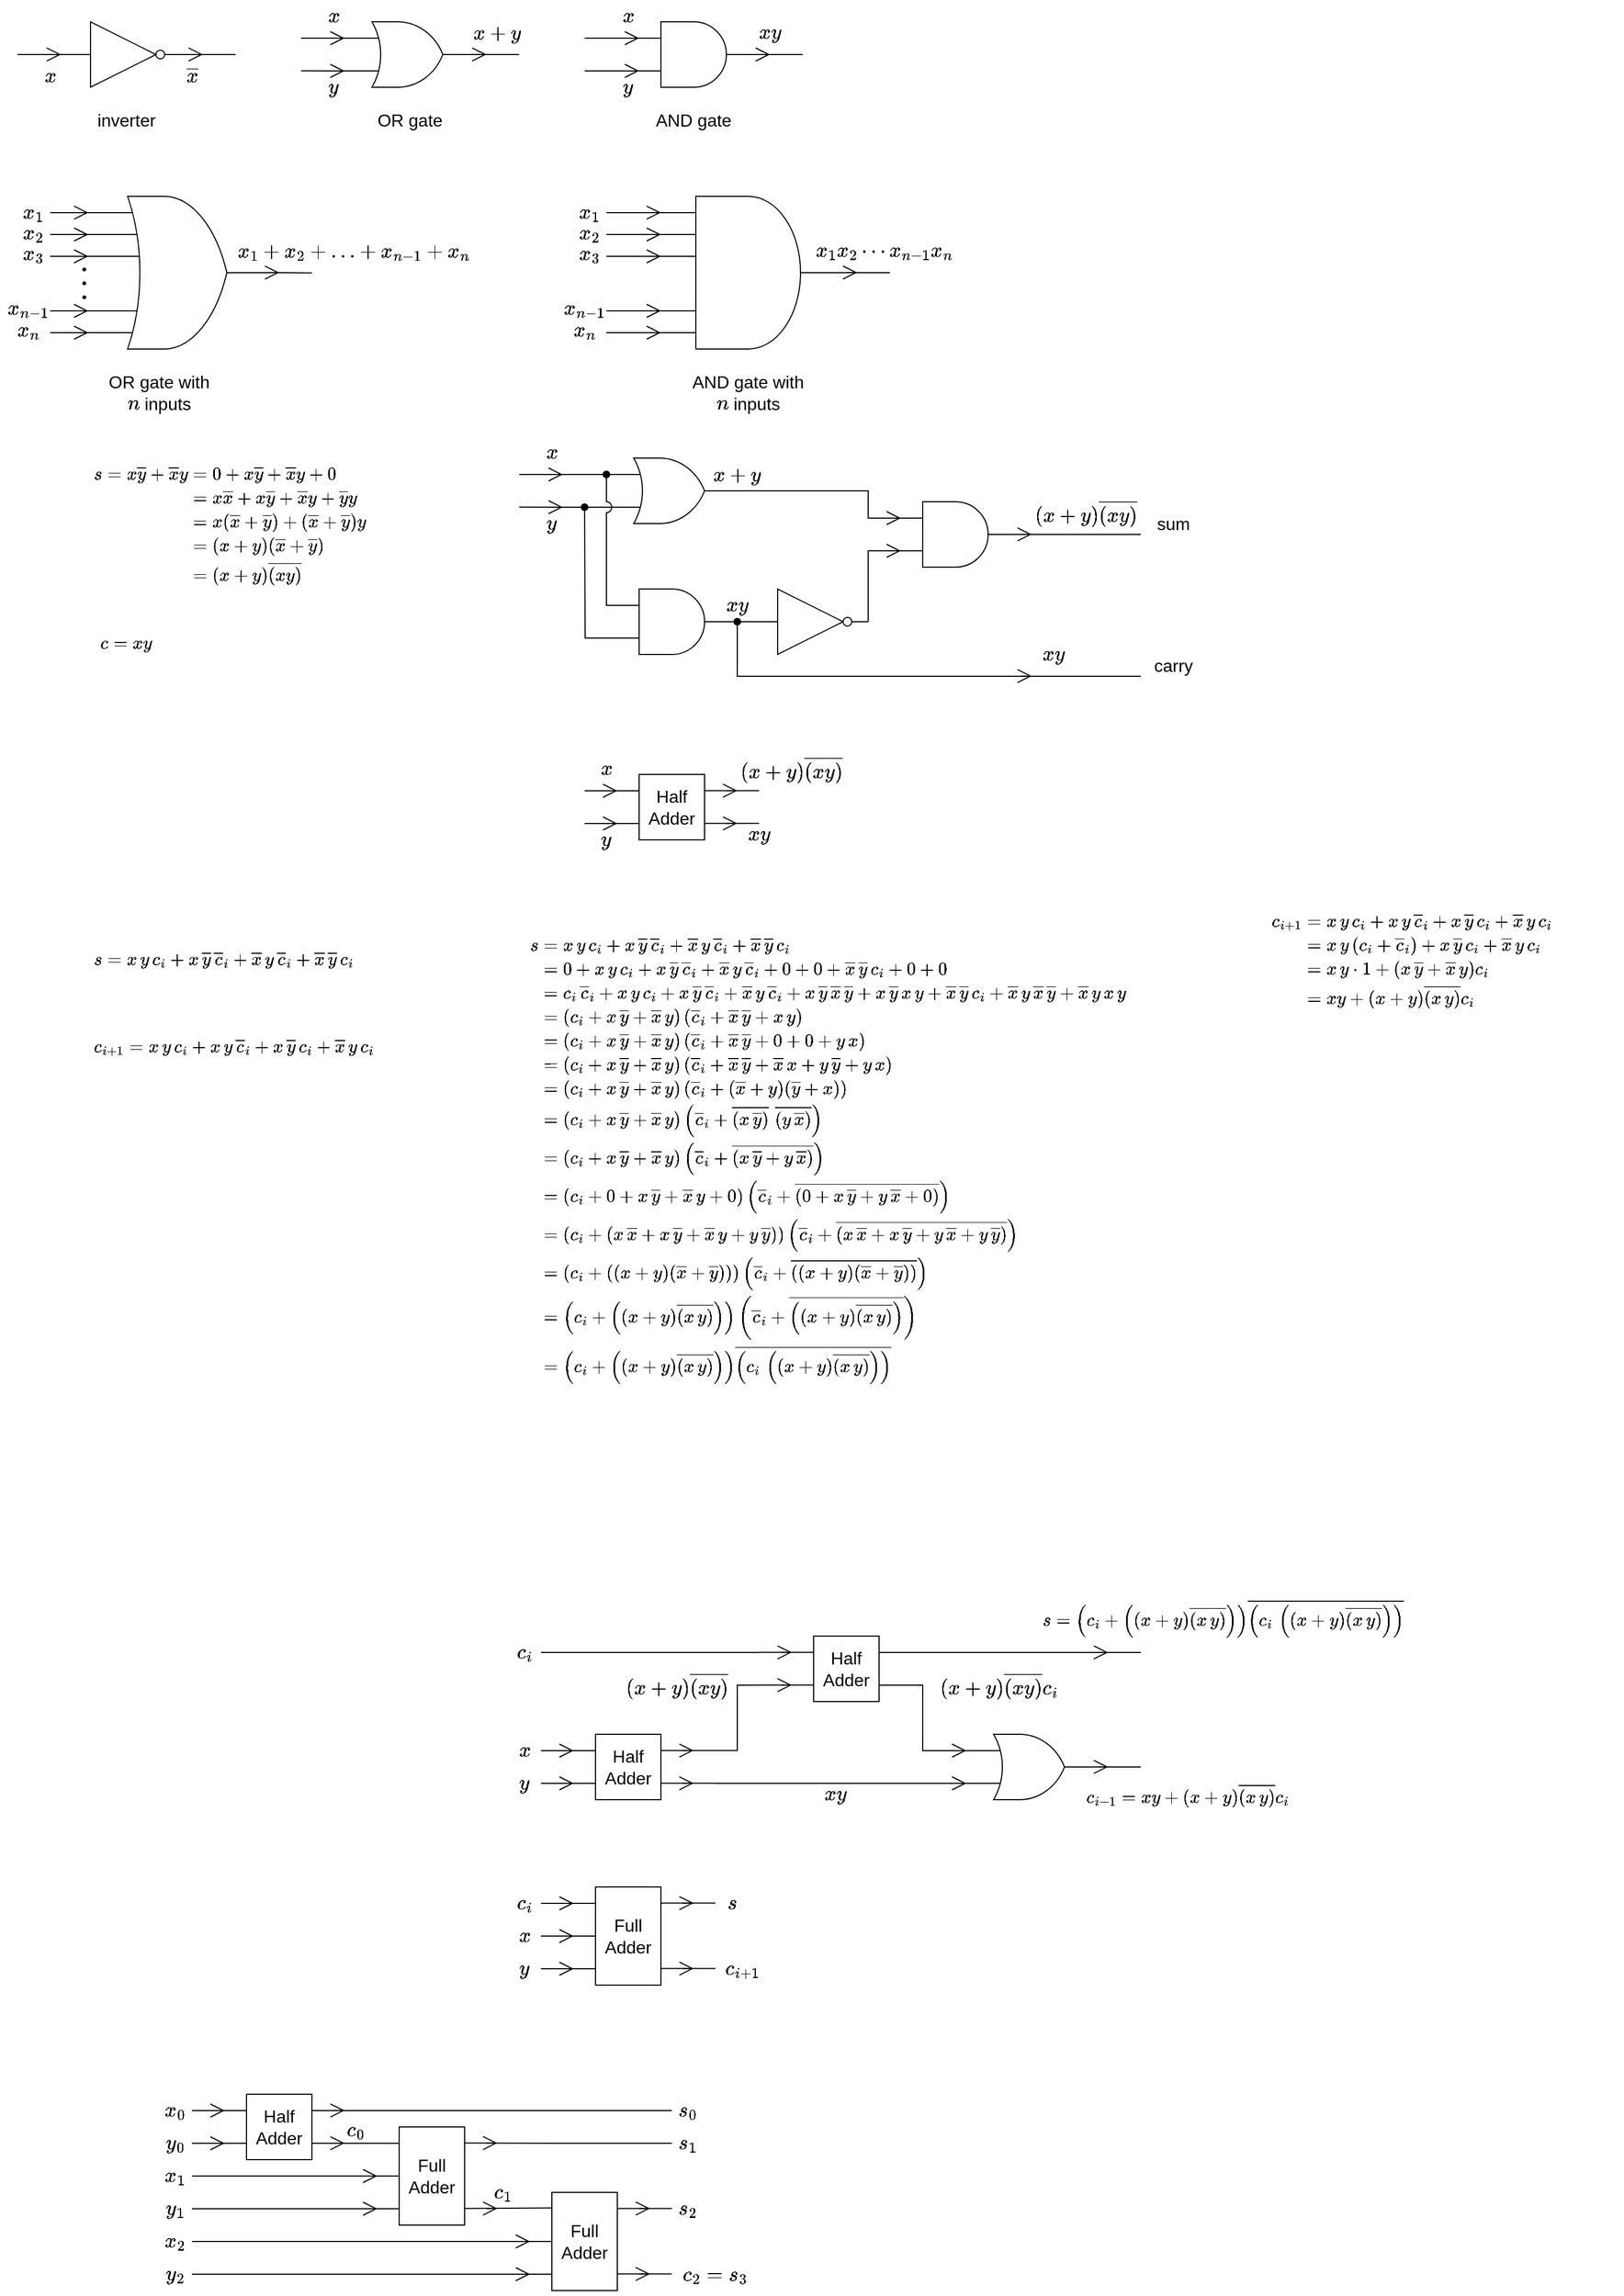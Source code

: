 <mxfile version="21.5.0" type="device">
  <diagram name="Page-1" id="B0mrSx-iZ9Zy58HAbUhM">
    <mxGraphModel dx="834" dy="1719" grid="1" gridSize="10" guides="1" tooltips="1" connect="1" arrows="1" fold="1" page="1" pageScale="1" pageWidth="850" pageHeight="1100" math="1" shadow="0">
      <root>
        <mxCell id="0" />
        <mxCell id="1" parent="0" />
        <mxCell id="YlLWyo49fRAyTckj5HUe-43" value="" style="line;strokeWidth=1;html=1;" parent="1" vertex="1">
          <mxGeometry x="80" y="320" width="80" height="10" as="geometry" />
        </mxCell>
        <mxCell id="YlLWyo49fRAyTckj5HUe-44" value="" style="line;strokeWidth=1;html=1;" parent="1" vertex="1">
          <mxGeometry x="80" y="250" width="90" height="10" as="geometry" />
        </mxCell>
        <mxCell id="YlLWyo49fRAyTckj5HUe-42" value="" style="line;strokeWidth=1;html=1;" parent="1" vertex="1">
          <mxGeometry x="80" y="210" width="80" height="10" as="geometry" />
        </mxCell>
        <mxCell id="YlLWyo49fRAyTckj5HUe-5" style="edgeStyle=orthogonalEdgeStyle;rounded=0;orthogonalLoop=1;jettySize=auto;html=1;exitX=0;exitY=0.5;exitDx=0;exitDy=0;exitPerimeter=0;endArrow=none;endFill=0;" parent="1" source="YlLWyo49fRAyTckj5HUe-1" edge="1">
          <mxGeometry relative="1" as="geometry">
            <mxPoint x="50" y="70" as="targetPoint" />
          </mxGeometry>
        </mxCell>
        <mxCell id="YlLWyo49fRAyTckj5HUe-6" style="edgeStyle=orthogonalEdgeStyle;rounded=0;orthogonalLoop=1;jettySize=auto;html=1;exitX=1;exitY=0.5;exitDx=0;exitDy=0;exitPerimeter=0;endArrow=none;endFill=0;" parent="1" source="YlLWyo49fRAyTckj5HUe-1" edge="1">
          <mxGeometry relative="1" as="geometry">
            <mxPoint x="250" y="70" as="targetPoint" />
          </mxGeometry>
        </mxCell>
        <mxCell id="YlLWyo49fRAyTckj5HUe-1" value="" style="verticalLabelPosition=bottom;shadow=0;dashed=0;align=center;html=1;verticalAlign=top;shape=mxgraph.electrical.logic_gates.inverter_2;movable=1;resizable=1;rotatable=1;deletable=1;editable=1;locked=0;connectable=1;" parent="1" vertex="1">
          <mxGeometry x="100" y="40" width="100" height="60" as="geometry" />
        </mxCell>
        <mxCell id="YlLWyo49fRAyTckj5HUe-2" value="" style="endArrow=open;html=1;strokeWidth=1;endSize=11;rounded=0;endFill=0;" parent="1" edge="1">
          <mxGeometry width="100" relative="1" as="geometry">
            <mxPoint x="80" y="69.99" as="sourcePoint" />
            <mxPoint x="90" y="69.99" as="targetPoint" />
          </mxGeometry>
        </mxCell>
        <mxCell id="YlLWyo49fRAyTckj5HUe-7" value="" style="endArrow=open;html=1;strokeWidth=1;endSize=11;rounded=0;endFill=0;" parent="1" edge="1">
          <mxGeometry width="100" relative="1" as="geometry">
            <mxPoint x="210" y="69.99" as="sourcePoint" />
            <mxPoint x="220" y="69.99" as="targetPoint" />
          </mxGeometry>
        </mxCell>
        <mxCell id="YlLWyo49fRAyTckj5HUe-9" value="&lt;font style=&quot;font-size: 16px;&quot;&gt;\(x\)&lt;/font&gt;" style="text;html=1;strokeColor=none;fillColor=none;align=center;verticalAlign=middle;whiteSpace=wrap;rounded=0;" parent="1" vertex="1">
          <mxGeometry x="50" y="80" width="60" height="20" as="geometry" />
        </mxCell>
        <mxCell id="YlLWyo49fRAyTckj5HUe-10" value="&lt;font style=&quot;font-size: 16px;&quot;&gt;\(\overline{x}\)&lt;/font&gt;" style="text;html=1;strokeColor=none;fillColor=none;align=center;verticalAlign=middle;whiteSpace=wrap;rounded=0;" parent="1" vertex="1">
          <mxGeometry x="180" y="80" width="60" height="20" as="geometry" />
        </mxCell>
        <mxCell id="YlLWyo49fRAyTckj5HUe-11" value="&lt;font style=&quot;font-size: 16px;&quot;&gt;inverter&lt;/font&gt;" style="text;html=1;strokeColor=none;fillColor=none;align=center;verticalAlign=middle;whiteSpace=wrap;rounded=0;fontSize=16;" parent="1" vertex="1">
          <mxGeometry x="100" y="120" width="100" height="20" as="geometry" />
        </mxCell>
        <mxCell id="YlLWyo49fRAyTckj5HUe-13" style="edgeStyle=orthogonalEdgeStyle;rounded=0;orthogonalLoop=1;jettySize=auto;html=1;exitX=0;exitY=0.25;exitDx=0;exitDy=0;exitPerimeter=0;endArrow=none;endFill=0;" parent="1" source="YlLWyo49fRAyTckj5HUe-12" edge="1">
          <mxGeometry relative="1" as="geometry">
            <mxPoint x="310" y="55.034" as="targetPoint" />
          </mxGeometry>
        </mxCell>
        <mxCell id="YlLWyo49fRAyTckj5HUe-14" style="edgeStyle=orthogonalEdgeStyle;rounded=0;orthogonalLoop=1;jettySize=auto;html=1;exitX=0;exitY=0.75;exitDx=0;exitDy=0;exitPerimeter=0;endArrow=none;endFill=0;" parent="1" source="YlLWyo49fRAyTckj5HUe-12" edge="1">
          <mxGeometry relative="1" as="geometry">
            <mxPoint x="310" y="84.92" as="targetPoint" />
          </mxGeometry>
        </mxCell>
        <mxCell id="YlLWyo49fRAyTckj5HUe-17" style="edgeStyle=orthogonalEdgeStyle;rounded=0;orthogonalLoop=1;jettySize=auto;html=1;exitX=1;exitY=0.5;exitDx=0;exitDy=0;exitPerimeter=0;endArrow=none;endFill=0;" parent="1" source="YlLWyo49fRAyTckj5HUe-12" edge="1">
          <mxGeometry relative="1" as="geometry">
            <mxPoint x="510" y="69.944" as="targetPoint" />
          </mxGeometry>
        </mxCell>
        <mxCell id="YlLWyo49fRAyTckj5HUe-12" value="" style="verticalLabelPosition=bottom;shadow=0;dashed=0;align=center;html=1;verticalAlign=top;shape=mxgraph.electrical.logic_gates.logic_gate;operation=or;" parent="1" vertex="1">
          <mxGeometry x="360" y="40" width="100" height="60" as="geometry" />
        </mxCell>
        <mxCell id="YlLWyo49fRAyTckj5HUe-15" value="" style="endArrow=open;html=1;strokeWidth=1;endSize=11;rounded=0;endFill=0;" parent="1" edge="1">
          <mxGeometry width="100" relative="1" as="geometry">
            <mxPoint x="340" y="55.0" as="sourcePoint" />
            <mxPoint x="350" y="55.0" as="targetPoint" />
          </mxGeometry>
        </mxCell>
        <mxCell id="YlLWyo49fRAyTckj5HUe-16" value="" style="endArrow=open;html=1;strokeWidth=1;endSize=11;rounded=0;endFill=0;" parent="1" edge="1">
          <mxGeometry width="100" relative="1" as="geometry">
            <mxPoint x="340" y="85.0" as="sourcePoint" />
            <mxPoint x="350" y="85.0" as="targetPoint" />
          </mxGeometry>
        </mxCell>
        <mxCell id="YlLWyo49fRAyTckj5HUe-18" value="" style="endArrow=open;html=1;strokeWidth=1;endSize=11;rounded=0;endFill=0;" parent="1" edge="1">
          <mxGeometry width="100" relative="1" as="geometry">
            <mxPoint x="470" y="69.93" as="sourcePoint" />
            <mxPoint x="480" y="69.93" as="targetPoint" />
          </mxGeometry>
        </mxCell>
        <mxCell id="YlLWyo49fRAyTckj5HUe-19" value="&lt;font style=&quot;font-size: 16px;&quot;&gt;\(x\)&lt;/font&gt;" style="text;html=1;strokeColor=none;fillColor=none;align=center;verticalAlign=middle;whiteSpace=wrap;rounded=0;" parent="1" vertex="1">
          <mxGeometry x="310" y="20" width="60" height="30" as="geometry" />
        </mxCell>
        <mxCell id="YlLWyo49fRAyTckj5HUe-21" value="&lt;font style=&quot;font-size: 16px;&quot;&gt;\(y\)&lt;/font&gt;" style="text;html=1;strokeColor=none;fillColor=none;align=center;verticalAlign=middle;whiteSpace=wrap;rounded=0;" parent="1" vertex="1">
          <mxGeometry x="310" y="90" width="60" height="20" as="geometry" />
        </mxCell>
        <mxCell id="YlLWyo49fRAyTckj5HUe-22" value="&lt;font style=&quot;font-size: 16px;&quot;&gt;\(x + y\)&lt;/font&gt;" style="text;html=1;strokeColor=none;fillColor=none;align=center;verticalAlign=middle;whiteSpace=wrap;rounded=0;" parent="1" vertex="1">
          <mxGeometry x="460" y="30" width="60" height="40" as="geometry" />
        </mxCell>
        <mxCell id="YlLWyo49fRAyTckj5HUe-23" value="OR gate" style="text;html=1;strokeColor=none;fillColor=none;align=center;verticalAlign=middle;whiteSpace=wrap;rounded=0;fontSize=16;" parent="1" vertex="1">
          <mxGeometry x="360" y="120" width="100" height="20" as="geometry" />
        </mxCell>
        <mxCell id="YlLWyo49fRAyTckj5HUe-25" style="edgeStyle=orthogonalEdgeStyle;rounded=0;orthogonalLoop=1;jettySize=auto;html=1;exitX=0;exitY=0.25;exitDx=0;exitDy=0;exitPerimeter=0;endArrow=none;endFill=0;" parent="1" source="YlLWyo49fRAyTckj5HUe-24" edge="1">
          <mxGeometry relative="1" as="geometry">
            <mxPoint x="570" y="54.944" as="targetPoint" />
          </mxGeometry>
        </mxCell>
        <mxCell id="YlLWyo49fRAyTckj5HUe-26" style="edgeStyle=orthogonalEdgeStyle;rounded=0;orthogonalLoop=1;jettySize=auto;html=1;exitX=0;exitY=0.75;exitDx=0;exitDy=0;exitPerimeter=0;endArrow=none;endFill=0;" parent="1" source="YlLWyo49fRAyTckj5HUe-24" edge="1">
          <mxGeometry relative="1" as="geometry">
            <mxPoint x="570" y="84.944" as="targetPoint" />
          </mxGeometry>
        </mxCell>
        <mxCell id="YlLWyo49fRAyTckj5HUe-27" style="edgeStyle=orthogonalEdgeStyle;rounded=0;orthogonalLoop=1;jettySize=auto;html=1;exitX=1;exitY=0.5;exitDx=0;exitDy=0;exitPerimeter=0;endArrow=none;endFill=0;" parent="1" source="YlLWyo49fRAyTckj5HUe-24" edge="1">
          <mxGeometry relative="1" as="geometry">
            <mxPoint x="770" y="69.944" as="targetPoint" />
          </mxGeometry>
        </mxCell>
        <mxCell id="YlLWyo49fRAyTckj5HUe-24" value="" style="verticalLabelPosition=bottom;shadow=0;dashed=0;align=center;html=1;verticalAlign=top;shape=mxgraph.electrical.logic_gates.logic_gate;operation=and;" parent="1" vertex="1">
          <mxGeometry x="620" y="40" width="100" height="60" as="geometry" />
        </mxCell>
        <mxCell id="YlLWyo49fRAyTckj5HUe-28" value="&lt;font style=&quot;font-size: 16px;&quot;&gt;\(x\)&lt;/font&gt;" style="text;html=1;strokeColor=none;fillColor=none;align=center;verticalAlign=middle;whiteSpace=wrap;rounded=0;" parent="1" vertex="1">
          <mxGeometry x="580" y="20" width="60" height="30" as="geometry" />
        </mxCell>
        <mxCell id="YlLWyo49fRAyTckj5HUe-29" value="&lt;font style=&quot;font-size: 16px;&quot;&gt;\(y\)&lt;/font&gt;" style="text;html=1;strokeColor=none;fillColor=none;align=center;verticalAlign=middle;whiteSpace=wrap;rounded=0;" parent="1" vertex="1">
          <mxGeometry x="580" y="90" width="60" height="20" as="geometry" />
        </mxCell>
        <mxCell id="YlLWyo49fRAyTckj5HUe-30" value="" style="endArrow=open;html=1;strokeWidth=1;endSize=11;rounded=0;endFill=0;" parent="1" edge="1">
          <mxGeometry width="100" relative="1" as="geometry">
            <mxPoint x="610" y="85.0" as="sourcePoint" />
            <mxPoint x="620" y="85.0" as="targetPoint" />
          </mxGeometry>
        </mxCell>
        <mxCell id="YlLWyo49fRAyTckj5HUe-31" value="" style="endArrow=open;html=1;strokeWidth=1;endSize=11;rounded=0;endFill=0;" parent="1" edge="1">
          <mxGeometry width="100" relative="1" as="geometry">
            <mxPoint x="610" y="55.0" as="sourcePoint" />
            <mxPoint x="620" y="55.0" as="targetPoint" />
          </mxGeometry>
        </mxCell>
        <mxCell id="YlLWyo49fRAyTckj5HUe-33" value="" style="endArrow=open;html=1;strokeWidth=1;endSize=11;rounded=0;endFill=0;" parent="1" edge="1">
          <mxGeometry width="100" relative="1" as="geometry">
            <mxPoint x="730" y="70.0" as="sourcePoint" />
            <mxPoint x="740" y="70.0" as="targetPoint" />
          </mxGeometry>
        </mxCell>
        <mxCell id="YlLWyo49fRAyTckj5HUe-34" value="&lt;font style=&quot;font-size: 16px;&quot;&gt;\(xy\)&lt;/font&gt;" style="text;html=1;strokeColor=none;fillColor=none;align=center;verticalAlign=middle;whiteSpace=wrap;rounded=0;" parent="1" vertex="1">
          <mxGeometry x="710" y="40" width="60" height="20" as="geometry" />
        </mxCell>
        <mxCell id="YlLWyo49fRAyTckj5HUe-35" value="AND gate" style="text;html=1;strokeColor=none;fillColor=none;align=center;verticalAlign=middle;whiteSpace=wrap;rounded=0;fontSize=16;" parent="1" vertex="1">
          <mxGeometry x="620" y="120" width="100" height="20" as="geometry" />
        </mxCell>
        <mxCell id="YlLWyo49fRAyTckj5HUe-40" style="edgeStyle=orthogonalEdgeStyle;rounded=0;orthogonalLoop=1;jettySize=auto;html=1;exitX=0;exitY=0.25;exitDx=0;exitDy=0;exitPerimeter=0;endArrow=none;endFill=0;" parent="1" source="YlLWyo49fRAyTckj5HUe-37" edge="1">
          <mxGeometry relative="1" as="geometry">
            <mxPoint x="80" y="235" as="targetPoint" />
            <Array as="points">
              <mxPoint x="80" y="235" />
            </Array>
          </mxGeometry>
        </mxCell>
        <mxCell id="YlLWyo49fRAyTckj5HUe-41" style="edgeStyle=orthogonalEdgeStyle;rounded=0;orthogonalLoop=1;jettySize=auto;html=1;exitX=0;exitY=0.75;exitDx=0;exitDy=0;exitPerimeter=0;endArrow=none;endFill=0;" parent="1" source="YlLWyo49fRAyTckj5HUe-37" edge="1">
          <mxGeometry relative="1" as="geometry">
            <mxPoint x="80" y="305" as="targetPoint" />
            <Array as="points">
              <mxPoint x="80" y="305" />
            </Array>
          </mxGeometry>
        </mxCell>
        <mxCell id="YlLWyo49fRAyTckj5HUe-59" style="edgeStyle=orthogonalEdgeStyle;rounded=0;orthogonalLoop=1;jettySize=auto;html=1;exitX=1;exitY=0.5;exitDx=0;exitDy=0;exitPerimeter=0;endArrow=none;endFill=0;" parent="1" source="YlLWyo49fRAyTckj5HUe-37" edge="1">
          <mxGeometry relative="1" as="geometry">
            <mxPoint x="320" y="270.2" as="targetPoint" />
          </mxGeometry>
        </mxCell>
        <mxCell id="YlLWyo49fRAyTckj5HUe-37" value="" style="verticalLabelPosition=bottom;shadow=0;dashed=0;align=center;html=1;verticalAlign=top;shape=mxgraph.electrical.logic_gates.logic_gate;operation=or;" parent="1" vertex="1">
          <mxGeometry x="130" y="200" width="140" height="140" as="geometry" />
        </mxCell>
        <mxCell id="YlLWyo49fRAyTckj5HUe-38" value="OR gate with \(n\) inputs" style="text;html=1;strokeColor=none;fillColor=none;align=center;verticalAlign=middle;whiteSpace=wrap;rounded=0;fontSize=16;" parent="1" vertex="1">
          <mxGeometry x="130" y="370" width="100" height="20" as="geometry" />
        </mxCell>
        <mxCell id="YlLWyo49fRAyTckj5HUe-45" value="" style="endArrow=open;html=1;strokeWidth=1;endSize=11;rounded=0;endFill=0;" parent="1" edge="1">
          <mxGeometry width="100" relative="1" as="geometry">
            <mxPoint x="105" y="214.99" as="sourcePoint" />
            <mxPoint x="115" y="214.99" as="targetPoint" />
          </mxGeometry>
        </mxCell>
        <mxCell id="YlLWyo49fRAyTckj5HUe-46" value="" style="endArrow=open;html=1;strokeWidth=1;endSize=11;rounded=0;endFill=0;" parent="1" edge="1">
          <mxGeometry width="100" relative="1" as="geometry">
            <mxPoint x="105" y="235" as="sourcePoint" />
            <mxPoint x="115" y="235" as="targetPoint" />
          </mxGeometry>
        </mxCell>
        <mxCell id="YlLWyo49fRAyTckj5HUe-47" value="" style="endArrow=open;html=1;strokeWidth=1;endSize=11;rounded=0;endFill=0;" parent="1" edge="1">
          <mxGeometry width="100" relative="1" as="geometry">
            <mxPoint x="105" y="255" as="sourcePoint" />
            <mxPoint x="115" y="255" as="targetPoint" />
          </mxGeometry>
        </mxCell>
        <mxCell id="YlLWyo49fRAyTckj5HUe-48" value="" style="endArrow=open;html=1;strokeWidth=1;endSize=11;rounded=0;endFill=0;" parent="1" edge="1">
          <mxGeometry width="100" relative="1" as="geometry">
            <mxPoint x="105" y="305" as="sourcePoint" />
            <mxPoint x="115" y="305" as="targetPoint" />
          </mxGeometry>
        </mxCell>
        <mxCell id="YlLWyo49fRAyTckj5HUe-49" value="" style="endArrow=open;html=1;strokeWidth=1;endSize=11;rounded=0;endFill=0;" parent="1" edge="1">
          <mxGeometry width="100" relative="1" as="geometry">
            <mxPoint x="105" y="325" as="sourcePoint" />
            <mxPoint x="115" y="325" as="targetPoint" />
          </mxGeometry>
        </mxCell>
        <mxCell id="YlLWyo49fRAyTckj5HUe-52" value="&lt;span style=&quot;font-weight: normal;&quot;&gt;\(\cdots\)&lt;/span&gt;" style="text;strokeColor=none;fillColor=none;html=1;fontSize=24;fontStyle=1;verticalAlign=middle;align=center;fontFamily=Courier New;rotation=90;" parent="1" vertex="1">
          <mxGeometry x="90" y="274" width="40" height="10" as="geometry" />
        </mxCell>
        <mxCell id="YlLWyo49fRAyTckj5HUe-54" value="&lt;font style=&quot;font-size: 16px;&quot;&gt;\(x_1\)&lt;/font&gt;" style="text;html=1;strokeColor=none;fillColor=none;align=center;verticalAlign=middle;whiteSpace=wrap;rounded=0;" parent="1" vertex="1">
          <mxGeometry x="50" y="205" width="30" height="20" as="geometry" />
        </mxCell>
        <mxCell id="YlLWyo49fRAyTckj5HUe-55" value="&lt;font style=&quot;font-size: 16px;&quot;&gt;\(x_2\)&lt;/font&gt;" style="text;html=1;strokeColor=none;fillColor=none;align=center;verticalAlign=middle;whiteSpace=wrap;rounded=0;" parent="1" vertex="1">
          <mxGeometry x="50" y="224" width="30" height="20" as="geometry" />
        </mxCell>
        <mxCell id="YlLWyo49fRAyTckj5HUe-56" value="&lt;font style=&quot;font-size: 16px;&quot;&gt;\(x_3\)&lt;/font&gt;" style="text;html=1;strokeColor=none;fillColor=none;align=center;verticalAlign=middle;whiteSpace=wrap;rounded=0;" parent="1" vertex="1">
          <mxGeometry x="50" y="243" width="30" height="20" as="geometry" />
        </mxCell>
        <mxCell id="YlLWyo49fRAyTckj5HUe-57" value="&lt;font style=&quot;font-size: 16px;&quot;&gt;\(x_{n-1}\)&lt;/font&gt;" style="text;html=1;strokeColor=none;fillColor=none;align=center;verticalAlign=middle;whiteSpace=wrap;rounded=0;" parent="1" vertex="1">
          <mxGeometry x="40" y="293" width="40" height="20" as="geometry" />
        </mxCell>
        <mxCell id="YlLWyo49fRAyTckj5HUe-58" value="&lt;font style=&quot;font-size: 16px;&quot;&gt;\(x_{n}\)&lt;/font&gt;" style="text;html=1;strokeColor=none;fillColor=none;align=center;verticalAlign=middle;whiteSpace=wrap;rounded=0;" parent="1" vertex="1">
          <mxGeometry x="40" y="313" width="40" height="20" as="geometry" />
        </mxCell>
        <mxCell id="YlLWyo49fRAyTckj5HUe-60" value="&lt;font style=&quot;font-size: 16px;&quot;&gt;\(x_1 + x_2 + \ldots + x_{n-1} + x_{n}\)&lt;/font&gt;" style="text;html=1;strokeColor=none;fillColor=none;align=left;verticalAlign=middle;whiteSpace=wrap;rounded=0;" parent="1" vertex="1">
          <mxGeometry x="250" y="240" width="220" height="20" as="geometry" />
        </mxCell>
        <mxCell id="YlLWyo49fRAyTckj5HUe-61" value="" style="endArrow=open;html=1;strokeWidth=1;endSize=11;rounded=0;endFill=0;" parent="1" edge="1">
          <mxGeometry width="100" relative="1" as="geometry">
            <mxPoint x="280" y="269.93" as="sourcePoint" />
            <mxPoint x="290" y="269.93" as="targetPoint" />
          </mxGeometry>
        </mxCell>
        <mxCell id="YlLWyo49fRAyTckj5HUe-63" style="edgeStyle=orthogonalEdgeStyle;rounded=0;orthogonalLoop=1;jettySize=auto;html=1;exitX=0;exitY=0.25;exitDx=0;exitDy=0;exitPerimeter=0;endArrow=none;endFill=0;" parent="1" source="YlLWyo49fRAyTckj5HUe-62" edge="1">
          <mxGeometry relative="1" as="geometry">
            <mxPoint x="590" y="235" as="targetPoint" />
          </mxGeometry>
        </mxCell>
        <mxCell id="YlLWyo49fRAyTckj5HUe-64" style="edgeStyle=orthogonalEdgeStyle;rounded=0;orthogonalLoop=1;jettySize=auto;html=1;exitX=0;exitY=0.75;exitDx=0;exitDy=0;exitPerimeter=0;endArrow=none;endFill=0;" parent="1" source="YlLWyo49fRAyTckj5HUe-62" edge="1">
          <mxGeometry relative="1" as="geometry">
            <mxPoint x="590" y="305" as="targetPoint" />
          </mxGeometry>
        </mxCell>
        <mxCell id="YlLWyo49fRAyTckj5HUe-65" value="" style="line;strokeWidth=1;html=1;" parent="1" vertex="1">
          <mxGeometry x="590" y="210" width="100" height="10" as="geometry" />
        </mxCell>
        <mxCell id="YlLWyo49fRAyTckj5HUe-67" value="" style="line;strokeWidth=1;html=1;" parent="1" vertex="1">
          <mxGeometry x="590" y="250" width="100" height="10" as="geometry" />
        </mxCell>
        <mxCell id="YlLWyo49fRAyTckj5HUe-68" value="" style="line;strokeWidth=1;html=1;" parent="1" vertex="1">
          <mxGeometry x="590" y="320" width="100" height="10" as="geometry" />
        </mxCell>
        <mxCell id="YlLWyo49fRAyTckj5HUe-81" style="edgeStyle=orthogonalEdgeStyle;rounded=0;orthogonalLoop=1;jettySize=auto;html=1;exitX=1;exitY=0.5;exitDx=0;exitDy=0;exitPerimeter=0;endArrow=none;endFill=0;" parent="1" source="YlLWyo49fRAyTckj5HUe-62" edge="1">
          <mxGeometry relative="1" as="geometry">
            <mxPoint x="850" y="270" as="targetPoint" />
          </mxGeometry>
        </mxCell>
        <mxCell id="YlLWyo49fRAyTckj5HUe-62" value="" style="verticalLabelPosition=bottom;shadow=0;dashed=0;align=center;html=1;verticalAlign=top;shape=mxgraph.electrical.logic_gates.logic_gate;operation=and;" parent="1" vertex="1">
          <mxGeometry x="640" y="200" width="160" height="140" as="geometry" />
        </mxCell>
        <mxCell id="YlLWyo49fRAyTckj5HUe-69" value="" style="endArrow=open;html=1;strokeWidth=1;endSize=11;rounded=0;endFill=0;" parent="1" edge="1">
          <mxGeometry width="100" relative="1" as="geometry">
            <mxPoint x="630" y="214.93" as="sourcePoint" />
            <mxPoint x="640" y="214.93" as="targetPoint" />
          </mxGeometry>
        </mxCell>
        <mxCell id="YlLWyo49fRAyTckj5HUe-70" value="" style="endArrow=open;html=1;strokeWidth=1;endSize=11;rounded=0;endFill=0;" parent="1" edge="1">
          <mxGeometry width="100" relative="1" as="geometry">
            <mxPoint x="630" y="235" as="sourcePoint" />
            <mxPoint x="640" y="235" as="targetPoint" />
          </mxGeometry>
        </mxCell>
        <mxCell id="YlLWyo49fRAyTckj5HUe-71" value="" style="endArrow=open;html=1;strokeWidth=1;endSize=11;rounded=0;endFill=0;" parent="1" edge="1">
          <mxGeometry width="100" relative="1" as="geometry">
            <mxPoint x="630" y="255" as="sourcePoint" />
            <mxPoint x="640" y="255" as="targetPoint" />
          </mxGeometry>
        </mxCell>
        <mxCell id="YlLWyo49fRAyTckj5HUe-72" value="" style="endArrow=open;html=1;strokeWidth=1;endSize=11;rounded=0;endFill=0;" parent="1" edge="1">
          <mxGeometry width="100" relative="1" as="geometry">
            <mxPoint x="630" y="305" as="sourcePoint" />
            <mxPoint x="640" y="305" as="targetPoint" />
          </mxGeometry>
        </mxCell>
        <mxCell id="YlLWyo49fRAyTckj5HUe-73" value="" style="endArrow=open;html=1;strokeWidth=1;endSize=11;rounded=0;endFill=0;" parent="1" edge="1">
          <mxGeometry width="100" relative="1" as="geometry">
            <mxPoint x="630" y="325" as="sourcePoint" />
            <mxPoint x="640" y="325" as="targetPoint" />
          </mxGeometry>
        </mxCell>
        <mxCell id="YlLWyo49fRAyTckj5HUe-75" value="&lt;font style=&quot;font-size: 16px;&quot;&gt;\(x_1\)&lt;/font&gt;" style="text;html=1;strokeColor=none;fillColor=none;align=center;verticalAlign=middle;whiteSpace=wrap;rounded=0;" parent="1" vertex="1">
          <mxGeometry x="560" y="205" width="30" height="20" as="geometry" />
        </mxCell>
        <mxCell id="YlLWyo49fRAyTckj5HUe-76" value="&lt;font style=&quot;font-size: 16px;&quot;&gt;\(x_2\)&lt;/font&gt;" style="text;html=1;strokeColor=none;fillColor=none;align=center;verticalAlign=middle;whiteSpace=wrap;rounded=0;" parent="1" vertex="1">
          <mxGeometry x="560" y="224" width="30" height="20" as="geometry" />
        </mxCell>
        <mxCell id="YlLWyo49fRAyTckj5HUe-77" value="&lt;font style=&quot;font-size: 16px;&quot;&gt;\(x_3\)&lt;/font&gt;" style="text;html=1;strokeColor=none;fillColor=none;align=center;verticalAlign=middle;whiteSpace=wrap;rounded=0;" parent="1" vertex="1">
          <mxGeometry x="560" y="243" width="30" height="20" as="geometry" />
        </mxCell>
        <mxCell id="YlLWyo49fRAyTckj5HUe-78" value="&lt;font style=&quot;font-size: 16px;&quot;&gt;\(x_{n-1}\)&lt;/font&gt;" style="text;html=1;strokeColor=none;fillColor=none;align=center;verticalAlign=middle;whiteSpace=wrap;rounded=0;" parent="1" vertex="1">
          <mxGeometry x="550" y="293" width="40" height="20" as="geometry" />
        </mxCell>
        <mxCell id="YlLWyo49fRAyTckj5HUe-79" value="&lt;font style=&quot;font-size: 16px;&quot;&gt;\(x_{n}\)&lt;/font&gt;" style="text;html=1;strokeColor=none;fillColor=none;align=center;verticalAlign=middle;whiteSpace=wrap;rounded=0;" parent="1" vertex="1">
          <mxGeometry x="550" y="313" width="40" height="20" as="geometry" />
        </mxCell>
        <mxCell id="YlLWyo49fRAyTckj5HUe-80" value="AND gate with &lt;br&gt;\(n\) inputs" style="text;html=1;strokeColor=none;fillColor=none;align=center;verticalAlign=middle;whiteSpace=wrap;rounded=0;fontSize=16;" parent="1" vertex="1">
          <mxGeometry x="650" y="370" width="140" height="20" as="geometry" />
        </mxCell>
        <mxCell id="YlLWyo49fRAyTckj5HUe-82" value="" style="endArrow=open;html=1;strokeWidth=1;endSize=11;rounded=0;endFill=0;" parent="1" edge="1">
          <mxGeometry width="100" relative="1" as="geometry">
            <mxPoint x="810" y="269.88" as="sourcePoint" />
            <mxPoint x="820" y="269.88" as="targetPoint" />
          </mxGeometry>
        </mxCell>
        <mxCell id="YlLWyo49fRAyTckj5HUe-83" value="&lt;font style=&quot;font-size: 16px;&quot;&gt;\(x_1 x_2 \cdots x_{n-1} x_{n}\)&lt;/font&gt;" style="text;html=1;strokeColor=none;fillColor=none;align=left;verticalAlign=middle;whiteSpace=wrap;rounded=0;" parent="1" vertex="1">
          <mxGeometry x="780" y="240" width="160" height="20" as="geometry" />
        </mxCell>
        <mxCell id="MhXaQet65GjrmybWfvae-1" value="&lt;font style=&quot;font-size: 14px;&quot;&gt;\[&lt;br&gt;\begin{align*}&lt;br&gt;s = x \overline{y} + \overline{x} y&lt;br&gt;&amp;nbsp; &amp;nbsp;&amp;amp;= 0 + x \overline{y} + \overline{x}y + 0 \\&lt;br&gt;&amp;nbsp; &amp;nbsp;&amp;amp;= x \overline{x} + x\overline{y} + \overline{x} y + \overline{y} y \\&lt;br&gt;&amp;nbsp; &amp;nbsp;&amp;amp;= x (\overline{x} + \overline{y}) + (\overline{x} + \overline{y}) y \\&lt;br&gt;&amp;nbsp; &amp;nbsp;&amp;amp;= (x + y) (\overline{x} + \overline{y}) \\&lt;br&gt;&amp;nbsp; &amp;nbsp;&amp;amp;= (x + y) \overline{(x y)}&lt;br&gt;\end{align*}&lt;br&gt;\]&lt;br&gt;&lt;/font&gt;" style="text;html=1;strokeColor=none;fillColor=none;align=left;verticalAlign=middle;whiteSpace=wrap;rounded=0;spacing=0;" parent="1" vertex="1">
          <mxGeometry x="120" y="440" width="320" height="140" as="geometry" />
        </mxCell>
        <mxCell id="MhXaQet65GjrmybWfvae-2" value="\[c = xy\]" style="text;html=1;strokeColor=none;fillColor=none;align=center;verticalAlign=middle;whiteSpace=wrap;rounded=0;fontSize=14;" parent="1" vertex="1">
          <mxGeometry x="120" y="600" width="60" height="20" as="geometry" />
        </mxCell>
        <mxCell id="MhXaQet65GjrmybWfvae-16" style="edgeStyle=orthogonalEdgeStyle;rounded=0;orthogonalLoop=1;jettySize=auto;html=1;exitX=1;exitY=0.5;exitDx=0;exitDy=0;exitPerimeter=0;entryX=0;entryY=0.25;entryDx=0;entryDy=0;entryPerimeter=0;endArrow=none;endFill=0;" parent="1" source="MhXaQet65GjrmybWfvae-3" target="MhXaQet65GjrmybWfvae-14" edge="1">
          <mxGeometry relative="1" as="geometry">
            <Array as="points">
              <mxPoint x="830" y="470" />
            </Array>
          </mxGeometry>
        </mxCell>
        <mxCell id="MhXaQet65GjrmybWfvae-3" value="" style="verticalLabelPosition=bottom;shadow=0;dashed=0;align=center;html=1;verticalAlign=top;shape=mxgraph.electrical.logic_gates.logic_gate;operation=or;" parent="1" vertex="1">
          <mxGeometry x="600" y="440" width="100" height="60" as="geometry" />
        </mxCell>
        <mxCell id="MhXaQet65GjrmybWfvae-4" style="edgeStyle=orthogonalEdgeStyle;rounded=0;orthogonalLoop=1;jettySize=auto;html=1;exitX=0;exitY=0.25;exitDx=0;exitDy=0;exitPerimeter=0;endArrow=none;endFill=0;" parent="1" source="MhXaQet65GjrmybWfvae-3" edge="1">
          <mxGeometry relative="1" as="geometry">
            <mxPoint x="510" y="455.034" as="targetPoint" />
            <mxPoint x="560" y="455" as="sourcePoint" />
          </mxGeometry>
        </mxCell>
        <mxCell id="MhXaQet65GjrmybWfvae-5" style="edgeStyle=orthogonalEdgeStyle;rounded=0;orthogonalLoop=1;jettySize=auto;html=1;exitX=0;exitY=0.75;exitDx=0;exitDy=0;exitPerimeter=0;endArrow=none;endFill=0;" parent="1" source="MhXaQet65GjrmybWfvae-3" edge="1">
          <mxGeometry relative="1" as="geometry">
            <mxPoint x="510" y="484.92" as="targetPoint" />
            <mxPoint x="560" y="485" as="sourcePoint" />
          </mxGeometry>
        </mxCell>
        <mxCell id="MhXaQet65GjrmybWfvae-6" value="" style="endArrow=open;html=1;strokeWidth=1;endSize=11;rounded=0;endFill=0;" parent="1" edge="1">
          <mxGeometry width="100" relative="1" as="geometry">
            <mxPoint x="540" y="455" as="sourcePoint" />
            <mxPoint x="550" y="455" as="targetPoint" />
          </mxGeometry>
        </mxCell>
        <mxCell id="MhXaQet65GjrmybWfvae-7" value="" style="endArrow=open;html=1;strokeWidth=1;endSize=11;rounded=0;endFill=0;" parent="1" edge="1">
          <mxGeometry width="100" relative="1" as="geometry">
            <mxPoint x="540" y="485" as="sourcePoint" />
            <mxPoint x="550" y="485" as="targetPoint" />
          </mxGeometry>
        </mxCell>
        <mxCell id="MhXaQet65GjrmybWfvae-8" value="&lt;font style=&quot;font-size: 16px;&quot;&gt;\(x\)&lt;/font&gt;" style="text;html=1;strokeColor=none;fillColor=none;align=center;verticalAlign=middle;whiteSpace=wrap;rounded=0;" parent="1" vertex="1">
          <mxGeometry x="510" y="420" width="60" height="30" as="geometry" />
        </mxCell>
        <mxCell id="MhXaQet65GjrmybWfvae-9" value="&lt;font style=&quot;font-size: 16px;&quot;&gt;\(y\)&lt;/font&gt;" style="text;html=1;strokeColor=none;fillColor=none;align=center;verticalAlign=middle;whiteSpace=wrap;rounded=0;" parent="1" vertex="1">
          <mxGeometry x="510" y="490" width="60" height="20" as="geometry" />
        </mxCell>
        <mxCell id="MhXaQet65GjrmybWfvae-11" style="edgeStyle=orthogonalEdgeStyle;rounded=0;orthogonalLoop=1;jettySize=auto;html=1;exitX=0;exitY=0.25;exitDx=0;exitDy=0;exitPerimeter=0;endArrow=oval;endFill=1;jumpStyle=arc;jumpSize=10;" parent="1" source="MhXaQet65GjrmybWfvae-10" edge="1">
          <mxGeometry relative="1" as="geometry">
            <mxPoint x="590" y="455" as="targetPoint" />
            <Array as="points">
              <mxPoint x="590" y="575" />
            </Array>
          </mxGeometry>
        </mxCell>
        <mxCell id="MhXaQet65GjrmybWfvae-12" style="edgeStyle=orthogonalEdgeStyle;rounded=0;orthogonalLoop=1;jettySize=auto;html=1;exitX=0;exitY=0.75;exitDx=0;exitDy=0;exitPerimeter=0;endArrow=oval;endFill=1;" parent="1" source="MhXaQet65GjrmybWfvae-10" edge="1">
          <mxGeometry relative="1" as="geometry">
            <mxPoint x="570" y="485" as="targetPoint" />
          </mxGeometry>
        </mxCell>
        <mxCell id="MhXaQet65GjrmybWfvae-15" style="edgeStyle=orthogonalEdgeStyle;rounded=0;orthogonalLoop=1;jettySize=auto;html=1;exitX=1;exitY=0.5;exitDx=0;exitDy=0;exitPerimeter=0;entryX=0;entryY=0.5;entryDx=0;entryDy=0;entryPerimeter=0;endArrow=none;endFill=0;" parent="1" source="MhXaQet65GjrmybWfvae-10" target="MhXaQet65GjrmybWfvae-13" edge="1">
          <mxGeometry relative="1" as="geometry" />
        </mxCell>
        <mxCell id="MhXaQet65GjrmybWfvae-10" value="" style="verticalLabelPosition=bottom;shadow=0;dashed=0;align=center;html=1;verticalAlign=top;shape=mxgraph.electrical.logic_gates.logic_gate;operation=and;" parent="1" vertex="1">
          <mxGeometry x="600" y="560" width="100" height="60" as="geometry" />
        </mxCell>
        <mxCell id="MhXaQet65GjrmybWfvae-17" style="edgeStyle=orthogonalEdgeStyle;rounded=0;orthogonalLoop=1;jettySize=auto;html=1;exitX=1;exitY=0.5;exitDx=0;exitDy=0;exitPerimeter=0;entryX=0;entryY=0.75;entryDx=0;entryDy=0;entryPerimeter=0;endArrow=none;endFill=0;" parent="1" source="MhXaQet65GjrmybWfvae-13" target="MhXaQet65GjrmybWfvae-14" edge="1">
          <mxGeometry relative="1" as="geometry">
            <Array as="points">
              <mxPoint x="830" y="525" />
            </Array>
          </mxGeometry>
        </mxCell>
        <mxCell id="MhXaQet65GjrmybWfvae-13" value="" style="verticalLabelPosition=bottom;shadow=0;dashed=0;align=center;html=1;verticalAlign=top;shape=mxgraph.electrical.logic_gates.inverter_2;movable=1;resizable=1;rotatable=1;deletable=1;editable=1;locked=0;connectable=1;" parent="1" vertex="1">
          <mxGeometry x="730" y="560" width="100" height="60" as="geometry" />
        </mxCell>
        <mxCell id="MhXaQet65GjrmybWfvae-14" value="" style="verticalLabelPosition=bottom;shadow=0;dashed=0;align=center;html=1;verticalAlign=top;shape=mxgraph.electrical.logic_gates.logic_gate;operation=and;" parent="1" vertex="1">
          <mxGeometry x="860" y="480" width="100" height="60" as="geometry" />
        </mxCell>
        <mxCell id="MhXaQet65GjrmybWfvae-18" value="&lt;font style=&quot;font-size: 16px;&quot;&gt;\(x+y\)&lt;/font&gt;" style="text;html=1;strokeColor=none;fillColor=none;align=center;verticalAlign=middle;whiteSpace=wrap;rounded=0;" parent="1" vertex="1">
          <mxGeometry x="680" y="440" width="60" height="30" as="geometry" />
        </mxCell>
        <mxCell id="MhXaQet65GjrmybWfvae-19" value="&lt;font style=&quot;font-size: 16px;&quot;&gt;\(xy\)&lt;/font&gt;" style="text;html=1;strokeColor=none;fillColor=none;align=center;verticalAlign=middle;whiteSpace=wrap;rounded=0;" parent="1" vertex="1">
          <mxGeometry x="680" y="560" width="60" height="30" as="geometry" />
        </mxCell>
        <mxCell id="MhXaQet65GjrmybWfvae-26" style="edgeStyle=orthogonalEdgeStyle;rounded=0;orthogonalLoop=1;jettySize=auto;html=1;exitX=1;exitY=0.5;exitDx=0;exitDy=0;exitPerimeter=0;endArrow=none;endFill=0;" parent="1" edge="1">
          <mxGeometry relative="1" as="geometry">
            <mxPoint x="1080" y="510" as="targetPoint" />
            <mxPoint x="960" y="510" as="sourcePoint" />
            <Array as="points">
              <mxPoint x="990" y="510.5" />
            </Array>
          </mxGeometry>
        </mxCell>
        <mxCell id="MhXaQet65GjrmybWfvae-27" value="" style="endArrow=open;html=1;strokeWidth=1;endSize=11;rounded=0;endFill=0;" parent="1" edge="1">
          <mxGeometry width="100" relative="1" as="geometry">
            <mxPoint x="970" y="509.93" as="sourcePoint" />
            <mxPoint x="980" y="509.93" as="targetPoint" />
          </mxGeometry>
        </mxCell>
        <mxCell id="MhXaQet65GjrmybWfvae-28" value="&lt;font style=&quot;font-size: 16px;&quot;&gt;\((x + y)\overline{(x y)}\)&lt;/font&gt;" style="text;html=1;strokeColor=none;fillColor=none;align=center;verticalAlign=middle;whiteSpace=wrap;rounded=0;" parent="1" vertex="1">
          <mxGeometry x="1000" y="470" width="60" height="40" as="geometry" />
        </mxCell>
        <mxCell id="MhXaQet65GjrmybWfvae-33" value="sum" style="text;html=1;strokeColor=none;fillColor=none;align=center;verticalAlign=middle;whiteSpace=wrap;rounded=0;fontSize=16;" parent="1" vertex="1">
          <mxGeometry x="1080" y="490" width="60" height="20" as="geometry" />
        </mxCell>
        <mxCell id="MhXaQet65GjrmybWfvae-34" value="carry" style="text;html=1;strokeColor=none;fillColor=none;align=center;verticalAlign=middle;whiteSpace=wrap;rounded=0;fontSize=16;" parent="1" vertex="1">
          <mxGeometry x="1080" y="620" width="60" height="20" as="geometry" />
        </mxCell>
        <mxCell id="MhXaQet65GjrmybWfvae-35" style="edgeStyle=orthogonalEdgeStyle;rounded=0;orthogonalLoop=1;jettySize=auto;html=1;endArrow=none;endFill=0;exitX=0.5;exitY=1;exitDx=0;exitDy=0;startArrow=oval;startFill=1;entryX=0;entryY=1;entryDx=0;entryDy=0;" parent="1" source="MhXaQet65GjrmybWfvae-19" target="MhXaQet65GjrmybWfvae-34" edge="1">
          <mxGeometry relative="1" as="geometry">
            <mxPoint x="980" y="639.944" as="targetPoint" />
            <mxPoint x="710" y="640" as="sourcePoint" />
            <Array as="points">
              <mxPoint x="710" y="640" />
            </Array>
          </mxGeometry>
        </mxCell>
        <mxCell id="MhXaQet65GjrmybWfvae-36" value="" style="endArrow=open;html=1;strokeWidth=1;endSize=11;rounded=0;endFill=0;" parent="1" edge="1">
          <mxGeometry width="100" relative="1" as="geometry">
            <mxPoint x="970" y="639.84" as="sourcePoint" />
            <mxPoint x="980" y="639.84" as="targetPoint" />
          </mxGeometry>
        </mxCell>
        <mxCell id="MhXaQet65GjrmybWfvae-37" value="&lt;font style=&quot;font-size: 16px;&quot;&gt;\(x y\)&lt;/font&gt;" style="text;html=1;strokeColor=none;fillColor=none;align=center;verticalAlign=middle;whiteSpace=wrap;rounded=0;" parent="1" vertex="1">
          <mxGeometry x="970" y="600" width="60" height="40" as="geometry" />
        </mxCell>
        <mxCell id="MhXaQet65GjrmybWfvae-38" value="" style="endArrow=open;html=1;strokeWidth=1;endSize=11;rounded=0;endFill=0;" parent="1" edge="1">
          <mxGeometry width="100" relative="1" as="geometry">
            <mxPoint x="850" y="525" as="sourcePoint" />
            <mxPoint x="860" y="525" as="targetPoint" />
          </mxGeometry>
        </mxCell>
        <mxCell id="MhXaQet65GjrmybWfvae-39" value="" style="endArrow=open;html=1;strokeWidth=1;endSize=11;rounded=0;endFill=0;" parent="1" edge="1">
          <mxGeometry width="100" relative="1" as="geometry">
            <mxPoint x="850" y="495" as="sourcePoint" />
            <mxPoint x="860" y="495" as="targetPoint" />
          </mxGeometry>
        </mxCell>
        <mxCell id="MhXaQet65GjrmybWfvae-41" value="&lt;font style=&quot;font-size: 16px;&quot;&gt;Half Adder&lt;/font&gt;" style="rounded=0;whiteSpace=wrap;html=1;" parent="1" vertex="1">
          <mxGeometry x="620" y="730" width="60" height="60" as="geometry" />
        </mxCell>
        <mxCell id="MhXaQet65GjrmybWfvae-50" style="edgeStyle=orthogonalEdgeStyle;rounded=0;orthogonalLoop=1;jettySize=auto;html=1;endArrow=none;endFill=0;exitX=0;exitY=0.25;exitDx=0;exitDy=0;" parent="1" source="MhXaQet65GjrmybWfvae-41" edge="1">
          <mxGeometry relative="1" as="geometry">
            <mxPoint x="570" y="745" as="targetPoint" />
            <mxPoint x="610" y="745" as="sourcePoint" />
            <Array as="points" />
          </mxGeometry>
        </mxCell>
        <mxCell id="MhXaQet65GjrmybWfvae-51" style="edgeStyle=orthogonalEdgeStyle;rounded=0;orthogonalLoop=1;jettySize=auto;html=1;endArrow=none;endFill=0;exitX=0;exitY=0.75;exitDx=0;exitDy=0;" parent="1" source="MhXaQet65GjrmybWfvae-41" edge="1">
          <mxGeometry relative="1" as="geometry">
            <mxPoint x="570" y="775" as="targetPoint" />
            <mxPoint x="610" y="775" as="sourcePoint" />
            <Array as="points" />
          </mxGeometry>
        </mxCell>
        <mxCell id="MhXaQet65GjrmybWfvae-52" value="&lt;font style=&quot;font-size: 16px;&quot;&gt;\(x\)&lt;/font&gt;" style="text;html=1;strokeColor=none;fillColor=none;align=center;verticalAlign=middle;whiteSpace=wrap;rounded=0;" parent="1" vertex="1">
          <mxGeometry x="560" y="710" width="60" height="30" as="geometry" />
        </mxCell>
        <mxCell id="MhXaQet65GjrmybWfvae-53" value="&lt;font style=&quot;font-size: 16px;&quot;&gt;\(y\)&lt;/font&gt;" style="text;html=1;strokeColor=none;fillColor=none;align=center;verticalAlign=middle;whiteSpace=wrap;rounded=0;" parent="1" vertex="1">
          <mxGeometry x="560" y="780" width="60" height="20" as="geometry" />
        </mxCell>
        <mxCell id="MhXaQet65GjrmybWfvae-54" value="" style="endArrow=open;html=1;strokeWidth=1;endSize=11;rounded=0;endFill=0;" parent="1" edge="1">
          <mxGeometry width="100" relative="1" as="geometry">
            <mxPoint x="590" y="775" as="sourcePoint" />
            <mxPoint x="600" y="775" as="targetPoint" />
          </mxGeometry>
        </mxCell>
        <mxCell id="MhXaQet65GjrmybWfvae-55" value="" style="endArrow=open;html=1;strokeWidth=1;endSize=11;rounded=0;endFill=0;" parent="1" edge="1">
          <mxGeometry width="100" relative="1" as="geometry">
            <mxPoint x="590" y="745" as="sourcePoint" />
            <mxPoint x="600" y="745" as="targetPoint" />
          </mxGeometry>
        </mxCell>
        <mxCell id="MhXaQet65GjrmybWfvae-56" style="edgeStyle=orthogonalEdgeStyle;rounded=0;orthogonalLoop=1;jettySize=auto;html=1;endArrow=none;endFill=0;exitX=0;exitY=0.25;exitDx=0;exitDy=0;" parent="1" edge="1">
          <mxGeometry relative="1" as="geometry">
            <mxPoint x="680" y="744.93" as="targetPoint" />
            <mxPoint x="730" y="744.93" as="sourcePoint" />
            <Array as="points" />
          </mxGeometry>
        </mxCell>
        <mxCell id="MhXaQet65GjrmybWfvae-57" style="edgeStyle=orthogonalEdgeStyle;rounded=0;orthogonalLoop=1;jettySize=auto;html=1;endArrow=none;endFill=0;exitX=0;exitY=0.75;exitDx=0;exitDy=0;" parent="1" edge="1">
          <mxGeometry relative="1" as="geometry">
            <mxPoint x="680" y="774.93" as="targetPoint" />
            <mxPoint x="730" y="774.93" as="sourcePoint" />
            <Array as="points" />
          </mxGeometry>
        </mxCell>
        <mxCell id="MhXaQet65GjrmybWfvae-58" value="" style="endArrow=open;html=1;strokeWidth=1;endSize=11;rounded=0;endFill=0;" parent="1" edge="1">
          <mxGeometry width="100" relative="1" as="geometry">
            <mxPoint x="700" y="774.93" as="sourcePoint" />
            <mxPoint x="710" y="774.93" as="targetPoint" />
          </mxGeometry>
        </mxCell>
        <mxCell id="MhXaQet65GjrmybWfvae-59" value="" style="endArrow=open;html=1;strokeWidth=1;endSize=11;rounded=0;endFill=0;" parent="1" edge="1">
          <mxGeometry width="100" relative="1" as="geometry">
            <mxPoint x="700" y="744.93" as="sourcePoint" />
            <mxPoint x="710" y="744.93" as="targetPoint" />
          </mxGeometry>
        </mxCell>
        <mxCell id="MhXaQet65GjrmybWfvae-61" value="&lt;font style=&quot;font-size: 16px;&quot;&gt;\((x + y)\overline{(x y)}\)&lt;/font&gt;" style="text;html=1;strokeColor=none;fillColor=none;align=center;verticalAlign=middle;whiteSpace=wrap;rounded=0;" parent="1" vertex="1">
          <mxGeometry x="710" y="710" width="100" height="30" as="geometry" />
        </mxCell>
        <mxCell id="MhXaQet65GjrmybWfvae-62" value="&lt;span style=&quot;font-size: 16px;&quot;&gt;\(xy\)&lt;/span&gt;" style="text;html=1;strokeColor=none;fillColor=none;align=center;verticalAlign=middle;whiteSpace=wrap;rounded=0;" parent="1" vertex="1">
          <mxGeometry x="710" y="770" width="40" height="30" as="geometry" />
        </mxCell>
        <mxCell id="MhXaQet65GjrmybWfvae-63" value="&lt;font style=&quot;font-size: 14px;&quot;&gt;\(s = x\,y\,c_i + x\,\overline{y}\,\overline{c}_i + \overline{x}\,y\,\overline{c}_i + \overline{x}\,\overline{y}\,c_i\)&lt;br&gt;&lt;/font&gt;" style="text;html=1;strokeColor=none;fillColor=none;align=left;verticalAlign=middle;whiteSpace=wrap;rounded=0;spacing=0;" parent="1" vertex="1">
          <mxGeometry x="120" y="880" width="320" height="40" as="geometry" />
        </mxCell>
        <mxCell id="MhXaQet65GjrmybWfvae-64" value="&lt;font style=&quot;font-size: 14px;&quot;&gt;\(c_{i+1} = x\,y\,c_i + x \,y\,\overline{c}_i + x \,\overline{y}\,c_i + \overline{x}\,y\,c_i\)&lt;br&gt;&lt;/font&gt;" style="text;html=1;strokeColor=none;fillColor=none;align=left;verticalAlign=middle;whiteSpace=wrap;rounded=0;spacing=0;" parent="1" vertex="1">
          <mxGeometry x="120" y="960" width="320" height="40" as="geometry" />
        </mxCell>
        <mxCell id="MhXaQet65GjrmybWfvae-65" value="&lt;font style=&quot;font-size: 14px;&quot;&gt;\[&lt;br&gt;\begin{align*}&lt;br&gt;&amp;nbsp; s &amp;amp;= x\,y\,c_i + x\,\overline{y}\,\overline{c}_i + \overline{x}\,y\,\overline{c}_i + \overline{x}\,\overline{y}\,c_i \\&lt;br&gt;&amp;nbsp; &amp;nbsp; &amp;nbsp;&amp;amp;= 0&amp;nbsp; + x\,y\,c_i + x\,\overline{y}\,\overline{c}_i +&amp;nbsp; \overline{x}\,y\,\overline{c}_i + 0 + 0 +&amp;nbsp; \overline{x}\,\overline{y}\,c_i + 0 + 0 \\&lt;br&gt;&amp;nbsp; &amp;nbsp; &amp;nbsp;&amp;amp;= c_i \,\overline{c}_i&amp;nbsp; + x\,y\,c_i + x\,\overline{y}\,\overline{c}_i +&amp;nbsp; \overline{x}\,y\,\overline{c}_i + x\,\overline{y}\,\overline{x}\,\overline{y} + x\,\overline{y}\,x\,y +&amp;nbsp; \overline{x}\,\overline{y}\,c_i + \overline{x}\,y\,\overline{x}\,\overline{y} + \overline{x}\,y\,x\,y \\&lt;br&gt;&amp;nbsp; &amp;nbsp; &amp;nbsp;&amp;amp;= \left( c_i + x\,\overline{y} + \overline{x}\,y \right)&amp;nbsp;&lt;br&gt;&amp;nbsp; &amp;nbsp; &amp;nbsp; &amp;nbsp; &amp;nbsp; &amp;nbsp;\left( \overline{c}_i + \overline{x}\,\overline{y} + x\,y\right) \\&lt;br&gt;&amp;nbsp; &amp;nbsp; &amp;nbsp;&amp;amp;=&amp;nbsp;&amp;nbsp;\left( c_i + x\,\overline{y} + \overline{x}\,y \right)&amp;nbsp;&lt;br style=&quot;border-color: var(--border-color);&quot;&gt;&amp;nbsp; &amp;nbsp; &amp;nbsp; &amp;nbsp; &amp;nbsp; &amp;nbsp;\left( \overline{c}_i + \overline{x}\,\overline{y} + 0 + 0 + y\,x\right) \\&lt;br&gt;&amp;nbsp; &amp;nbsp; &amp;nbsp;&amp;amp;=&amp;nbsp;&amp;nbsp;\left( c_i + x\,\overline{y} + \overline{x}\,y \right)&amp;nbsp;&lt;br style=&quot;border-color: var(--border-color);&quot;&gt;&amp;nbsp; &amp;nbsp; &amp;nbsp; &amp;nbsp; &amp;nbsp; &amp;nbsp;\left( \overline{c}_i + \overline{x}\,\overline{y} + \overline{x}\,x + y\,\overline{y} + y\,x\right) \\&lt;br&gt;&amp;nbsp; &amp;nbsp; &amp;nbsp;&amp;amp;= \left( c_i + x\,\overline{y} + \overline{x}\,y \right)&amp;nbsp;&lt;br style=&quot;border-color: var(--border-color);&quot;&gt;&amp;nbsp; &amp;nbsp; &amp;nbsp; &amp;nbsp; &amp;nbsp; &amp;nbsp;\left( \overline{c}_i + (\overline{x} + y)(\overline{y} + x)\right) \\&lt;br&gt;&amp;nbsp; &amp;nbsp; &amp;nbsp;&amp;amp;= \left( c_i + x\,\overline{y} + \overline{x}\,y \right)&amp;nbsp;&lt;br style=&quot;border-color: var(--border-color);&quot;&gt;&amp;nbsp; &amp;nbsp; &amp;nbsp; &amp;nbsp; &amp;nbsp; &amp;nbsp;\left( \overline{c}_i + \overline{(x\,\overline{y})}\,\, \overline{(y\,\overline{x})}\right) \\&lt;br&gt;&amp;nbsp; &amp;nbsp; &amp;nbsp;&amp;amp;= \left( c_i + x\,\overline{y} + \overline{x}\,y \right)&amp;nbsp;&lt;br style=&quot;border-color: var(--border-color);&quot;&gt;&amp;nbsp; &amp;nbsp; &amp;nbsp; &amp;nbsp; &amp;nbsp; &amp;nbsp;\left( \overline{c}_i + \overline{(x\,\overline{y} + y\,\overline{x})}\right) \\&amp;nbsp;&lt;br&gt;&amp;nbsp; &amp;nbsp; &amp;nbsp;&amp;amp;=&amp;nbsp;&amp;nbsp;\left( c_i + 0 + x\,\overline{y} + \overline{x}\,y + 0 \right)&amp;nbsp;&lt;br style=&quot;border-color: var(--border-color);&quot;&gt;&amp;nbsp; &amp;nbsp; &amp;nbsp; &amp;nbsp; &amp;nbsp; &amp;nbsp;\left( \overline{c}_i + \overline{(0 + x\,\overline{y} + y\,\overline{x} + 0)}\right) \\&lt;br&gt;&amp;nbsp; &amp;nbsp; &amp;nbsp;&amp;amp;=&amp;nbsp;&amp;nbsp;\left( c_i + (x\,\overline{x} + x\,\overline{y} + \overline{x}\,y + y\,\overline{y}) \right)&amp;nbsp;&lt;br style=&quot;border-color: var(--border-color);&quot;&gt;&amp;nbsp; &amp;nbsp; &amp;nbsp; &amp;nbsp; &amp;nbsp; &amp;nbsp;\left( \overline{c}_i + \overline{(x\,\overline{x} + x\,\overline{y} + y\,\overline{x} + y\,\overline{y})}\right) \\&lt;br&gt;&amp;nbsp; &amp;nbsp; &amp;nbsp;&amp;amp;=&amp;nbsp;&amp;nbsp;\left( c_i + \left((x+y)(\overline{x} + \overline{y})\right) \right)&amp;nbsp;&lt;br style=&quot;border-color: var(--border-color);&quot;&gt;&amp;nbsp; &amp;nbsp; &amp;nbsp; &amp;nbsp; &amp;nbsp; &amp;nbsp;\left( \overline{c}_i + \overline{\left((x+y) (\overline{x} + \overline{y})\right)}\right) \\&lt;br&gt;&amp;nbsp; &amp;nbsp; &amp;nbsp;&amp;amp;=&amp;nbsp;&amp;nbsp;\left( c_i + \left((x+y) \overline{(x\,y)}\right) \right)&amp;nbsp;&lt;br style=&quot;border-color: var(--border-color);&quot;&gt;&amp;nbsp; &amp;nbsp; &amp;nbsp; &amp;nbsp; &amp;nbsp; &amp;nbsp;\left( \overline{c}_i + \overline{\left((x+y)&amp;nbsp; \overline{(x\,y)}\right)}\right) \\&lt;br&gt;&amp;nbsp; &amp;nbsp; &amp;nbsp;&amp;amp;=&amp;nbsp;&amp;nbsp;\left( c_i + \left((x+y) \overline{(x\,y)}\right) \right)&amp;nbsp;&lt;br style=&quot;border-color: var(--border-color);&quot;&gt;&amp;nbsp; &amp;nbsp; &amp;nbsp; &amp;nbsp; &amp;nbsp; &amp;nbsp;\overline{\left( c_i \,\left((x+y)&amp;nbsp; \overline{(x\,y)}\right)\right)}&amp;nbsp;&lt;br style=&quot;border-color: var(--border-color);&quot;&gt;\end{align*}&lt;br&gt;\]&lt;br&gt;&lt;/font&gt;" style="text;html=1;strokeColor=none;fillColor=none;align=left;verticalAlign=middle;whiteSpace=wrap;rounded=0;spacing=0;spacingTop=24;" parent="1" vertex="1">
          <mxGeometry x="520" y="840" width="600" height="480" as="geometry" />
        </mxCell>
        <mxCell id="MhXaQet65GjrmybWfvae-66" value="&lt;font style=&quot;font-size: 14px;&quot;&gt;\[&lt;br&gt;\begin{align*}&lt;br&gt;&amp;nbsp; c_{i+1} &lt;br&gt;&amp;nbsp; &amp;nbsp; &amp;nbsp; &amp;nbsp;&amp;amp;= x\,y\,c_i + x \,y\,\overline{c}_i + x \,\overline{y}\,c_i + \overline{x}\,y\,c_i&amp;nbsp; \\&lt;br&gt;&amp;nbsp; &amp;nbsp; &amp;nbsp; &amp;nbsp;&amp;amp;= x\,y\left(c_i + \overline{c}_i \right)+ x \,\overline{y}\,c_i + \overline{x}\,y\,c_i&amp;nbsp; \\&lt;br&gt;&amp;nbsp; &amp;nbsp; &amp;nbsp; &amp;nbsp;&amp;amp;= x\,y \cdot 1 + \left(x \,\overline{y} + \overline{x}\,y\right) c_i&amp;nbsp; \\&lt;br&gt;&amp;nbsp; &amp;nbsp; &amp;nbsp; &amp;nbsp;&amp;amp;= xy + (x + y) \overline{(x\,y)} c_i&lt;br&gt;\end{align*}&lt;br&gt;\]&lt;br&gt;&amp;nbsp; &amp;nbsp;&lt;br&gt;&lt;/font&gt;" style="text;html=1;strokeColor=none;fillColor=none;align=left;verticalAlign=middle;rounded=0;spacing=0;whiteSpace=wrap;spacingTop=24;" parent="1" vertex="1">
          <mxGeometry x="1200" y="840" width="320" height="130" as="geometry" />
        </mxCell>
        <mxCell id="MhXaQet65GjrmybWfvae-67" value="&lt;font style=&quot;font-size: 16px;&quot;&gt;Half Adder&lt;/font&gt;" style="rounded=0;whiteSpace=wrap;html=1;" parent="1" vertex="1">
          <mxGeometry x="580" y="1610" width="60" height="60" as="geometry" />
        </mxCell>
        <mxCell id="MhXaQet65GjrmybWfvae-68" style="edgeStyle=orthogonalEdgeStyle;rounded=0;orthogonalLoop=1;jettySize=auto;html=1;endArrow=none;endFill=0;exitX=0;exitY=0.25;exitDx=0;exitDy=0;" parent="1" source="MhXaQet65GjrmybWfvae-67" edge="1">
          <mxGeometry relative="1" as="geometry">
            <mxPoint x="530" y="1625" as="targetPoint" />
            <mxPoint x="570" y="1625" as="sourcePoint" />
            <Array as="points" />
          </mxGeometry>
        </mxCell>
        <mxCell id="MhXaQet65GjrmybWfvae-69" style="edgeStyle=orthogonalEdgeStyle;rounded=0;orthogonalLoop=1;jettySize=auto;html=1;endArrow=none;endFill=0;exitX=0;exitY=0.75;exitDx=0;exitDy=0;" parent="1" source="MhXaQet65GjrmybWfvae-67" edge="1">
          <mxGeometry relative="1" as="geometry">
            <mxPoint x="530" y="1655" as="targetPoint" />
            <mxPoint x="570" y="1655" as="sourcePoint" />
            <Array as="points" />
          </mxGeometry>
        </mxCell>
        <mxCell id="MhXaQet65GjrmybWfvae-70" value="&lt;font style=&quot;font-size: 16px;&quot;&gt;\(x\)&lt;/font&gt;" style="text;html=1;strokeColor=none;fillColor=none;align=center;verticalAlign=middle;whiteSpace=wrap;rounded=0;" parent="1" vertex="1">
          <mxGeometry x="500" y="1610" width="30" height="30" as="geometry" />
        </mxCell>
        <mxCell id="MhXaQet65GjrmybWfvae-71" value="&lt;font style=&quot;font-size: 16px;&quot;&gt;\(y\)&lt;/font&gt;" style="text;html=1;strokeColor=none;fillColor=none;align=center;verticalAlign=middle;whiteSpace=wrap;rounded=0;" parent="1" vertex="1">
          <mxGeometry x="500" y="1640" width="30" height="30" as="geometry" />
        </mxCell>
        <mxCell id="MhXaQet65GjrmybWfvae-72" value="" style="endArrow=open;html=1;strokeWidth=1;endSize=11;rounded=0;endFill=0;" parent="1" edge="1">
          <mxGeometry width="100" relative="1" as="geometry">
            <mxPoint x="550" y="1655" as="sourcePoint" />
            <mxPoint x="560" y="1655" as="targetPoint" />
          </mxGeometry>
        </mxCell>
        <mxCell id="MhXaQet65GjrmybWfvae-73" value="" style="endArrow=open;html=1;strokeWidth=1;endSize=11;rounded=0;endFill=0;" parent="1" edge="1">
          <mxGeometry width="100" relative="1" as="geometry">
            <mxPoint x="550" y="1625" as="sourcePoint" />
            <mxPoint x="560" y="1625" as="targetPoint" />
          </mxGeometry>
        </mxCell>
        <mxCell id="MhXaQet65GjrmybWfvae-74" style="edgeStyle=orthogonalEdgeStyle;rounded=0;orthogonalLoop=1;jettySize=auto;html=1;endArrow=none;endFill=0;" parent="1" edge="1">
          <mxGeometry relative="1" as="geometry">
            <mxPoint x="640" y="1624.93" as="targetPoint" />
            <mxPoint x="720" y="1565" as="sourcePoint" />
            <Array as="points">
              <mxPoint x="710" y="1565" />
              <mxPoint x="710" y="1625" />
            </Array>
          </mxGeometry>
        </mxCell>
        <mxCell id="MhXaQet65GjrmybWfvae-75" style="edgeStyle=orthogonalEdgeStyle;rounded=0;orthogonalLoop=1;jettySize=auto;html=1;endArrow=none;endFill=0;exitX=0;exitY=0.75;exitDx=0;exitDy=0;" parent="1" edge="1">
          <mxGeometry relative="1" as="geometry">
            <mxPoint x="640" y="1654.93" as="targetPoint" />
            <mxPoint x="690" y="1654.93" as="sourcePoint" />
            <Array as="points" />
          </mxGeometry>
        </mxCell>
        <mxCell id="MhXaQet65GjrmybWfvae-76" value="" style="endArrow=open;html=1;strokeWidth=1;endSize=11;rounded=0;endFill=0;" parent="1" edge="1">
          <mxGeometry width="100" relative="1" as="geometry">
            <mxPoint x="660" y="1654.93" as="sourcePoint" />
            <mxPoint x="670" y="1654.93" as="targetPoint" />
          </mxGeometry>
        </mxCell>
        <mxCell id="MhXaQet65GjrmybWfvae-77" value="" style="endArrow=open;html=1;strokeWidth=1;endSize=11;rounded=0;endFill=0;" parent="1" edge="1">
          <mxGeometry width="100" relative="1" as="geometry">
            <mxPoint x="660" y="1624.93" as="sourcePoint" />
            <mxPoint x="670" y="1624.93" as="targetPoint" />
          </mxGeometry>
        </mxCell>
        <mxCell id="MhXaQet65GjrmybWfvae-78" value="&lt;font style=&quot;font-size: 16px;&quot;&gt;\((x + y)\overline{(x y)}\)&lt;/font&gt;" style="text;html=1;strokeColor=none;fillColor=none;align=center;verticalAlign=middle;whiteSpace=wrap;rounded=0;spacingTop=0;spacing=0;" parent="1" vertex="1">
          <mxGeometry x="600" y="1550" width="110" height="30" as="geometry" />
        </mxCell>
        <mxCell id="MhXaQet65GjrmybWfvae-79" value="&lt;span style=&quot;font-size: 16px;&quot;&gt;\(xy\)&lt;/span&gt;" style="text;html=1;strokeColor=none;fillColor=none;align=center;verticalAlign=middle;whiteSpace=wrap;rounded=0;" parent="1" vertex="1">
          <mxGeometry x="780" y="1650" width="40" height="30" as="geometry" />
        </mxCell>
        <mxCell id="MhXaQet65GjrmybWfvae-80" value="&lt;font style=&quot;font-size: 14px;&quot;&gt;\[&lt;br&gt;\begin{align*}&lt;br&gt;&amp;nbsp; s&amp;nbsp;=&amp;nbsp;&amp;nbsp;\left( c_i + \left((x+y) \overline{(x\,y)}\right) \right)&amp;nbsp;&lt;br style=&quot;border-color: var(--border-color);&quot;&gt;&amp;nbsp; &amp;nbsp; &amp;nbsp; &amp;nbsp; &amp;nbsp; &amp;nbsp;\overline{\left( c_i \,\left((x+y)&amp;nbsp; \overline{(x\,y)}\right)\right)}&amp;nbsp;&lt;br style=&quot;border-color: var(--border-color);&quot;&gt;\end{align*}&lt;br&gt;\]&lt;br&gt;&lt;/font&gt;" style="text;html=1;strokeColor=none;fillColor=none;align=left;verticalAlign=middle;whiteSpace=wrap;rounded=0;spacing=0;spacingTop=24;" parent="1" vertex="1">
          <mxGeometry x="990" y="1470" width="380" height="60" as="geometry" />
        </mxCell>
        <mxCell id="MhXaQet65GjrmybWfvae-81" value="&lt;font style=&quot;font-size: 14px;&quot;&gt;\[&lt;br&gt;\begin{align*}&lt;br&gt;&amp;nbsp; c_{i+1} =&amp;nbsp;xy + (x + y) \overline{(x\,y)} c_i&lt;br&gt;\end{align*}&lt;br&gt;\]&lt;br&gt;&amp;nbsp; &amp;nbsp;&lt;br&gt;&lt;/font&gt;" style="text;html=1;strokeColor=none;fillColor=none;align=left;verticalAlign=middle;rounded=0;spacing=0;whiteSpace=wrap;spacingTop=24;" parent="1" vertex="1">
          <mxGeometry x="1030" y="1650" width="320" height="40" as="geometry" />
        </mxCell>
        <mxCell id="MhXaQet65GjrmybWfvae-111" style="edgeStyle=orthogonalEdgeStyle;rounded=0;orthogonalLoop=1;jettySize=auto;html=1;exitX=1;exitY=0.75;exitDx=0;exitDy=0;endArrow=none;endFill=0;" parent="1" source="MhXaQet65GjrmybWfvae-82" edge="1">
          <mxGeometry relative="1" as="geometry">
            <mxPoint x="890" y="1625" as="targetPoint" />
            <Array as="points">
              <mxPoint x="880" y="1565" />
              <mxPoint x="880" y="1625" />
            </Array>
          </mxGeometry>
        </mxCell>
        <mxCell id="MhXaQet65GjrmybWfvae-115" style="edgeStyle=orthogonalEdgeStyle;rounded=0;orthogonalLoop=1;jettySize=auto;html=1;exitX=1;exitY=0.25;exitDx=0;exitDy=0;endArrow=none;endFill=0;" parent="1" source="MhXaQet65GjrmybWfvae-82" edge="1">
          <mxGeometry relative="1" as="geometry">
            <mxPoint x="1080" y="1535.023" as="targetPoint" />
          </mxGeometry>
        </mxCell>
        <mxCell id="MhXaQet65GjrmybWfvae-82" value="&lt;font style=&quot;font-size: 16px;&quot;&gt;Half Adder&lt;/font&gt;" style="rounded=0;whiteSpace=wrap;html=1;" parent="1" vertex="1">
          <mxGeometry x="780" y="1520" width="60" height="60" as="geometry" />
        </mxCell>
        <mxCell id="MhXaQet65GjrmybWfvae-85" style="edgeStyle=orthogonalEdgeStyle;rounded=0;orthogonalLoop=1;jettySize=auto;html=1;endArrow=none;endFill=0;exitX=0;exitY=0.25;exitDx=0;exitDy=0;" parent="1" edge="1">
          <mxGeometry relative="1" as="geometry">
            <mxPoint x="730" y="1534.92" as="targetPoint" />
            <mxPoint x="780" y="1534.92" as="sourcePoint" />
            <Array as="points" />
          </mxGeometry>
        </mxCell>
        <mxCell id="MhXaQet65GjrmybWfvae-86" style="edgeStyle=orthogonalEdgeStyle;rounded=0;orthogonalLoop=1;jettySize=auto;html=1;endArrow=none;endFill=0;exitX=0;exitY=0.75;exitDx=0;exitDy=0;" parent="1" edge="1">
          <mxGeometry relative="1" as="geometry">
            <mxPoint x="710" y="1565" as="targetPoint" />
            <mxPoint x="780" y="1564.92" as="sourcePoint" />
            <Array as="points">
              <mxPoint x="746" y="1565" />
              <mxPoint x="710" y="1565" />
            </Array>
          </mxGeometry>
        </mxCell>
        <mxCell id="MhXaQet65GjrmybWfvae-87" value="" style="endArrow=open;html=1;strokeWidth=1;endSize=11;rounded=0;endFill=0;" parent="1" edge="1">
          <mxGeometry width="100" relative="1" as="geometry">
            <mxPoint x="750" y="1564.92" as="sourcePoint" />
            <mxPoint x="760" y="1564.92" as="targetPoint" />
          </mxGeometry>
        </mxCell>
        <mxCell id="MhXaQet65GjrmybWfvae-88" value="" style="endArrow=open;html=1;strokeWidth=1;endSize=11;rounded=0;endFill=0;" parent="1" edge="1">
          <mxGeometry width="100" relative="1" as="geometry">
            <mxPoint x="750" y="1534.92" as="sourcePoint" />
            <mxPoint x="760" y="1534.92" as="targetPoint" />
          </mxGeometry>
        </mxCell>
        <mxCell id="MhXaQet65GjrmybWfvae-92" style="edgeStyle=orthogonalEdgeStyle;rounded=0;orthogonalLoop=1;jettySize=auto;html=1;endArrow=none;endFill=0;" parent="1" edge="1">
          <mxGeometry relative="1" as="geometry">
            <mxPoint x="530" y="1535" as="targetPoint" />
            <mxPoint x="730" y="1535" as="sourcePoint" />
            <Array as="points">
              <mxPoint x="682" y="1535" />
              <mxPoint x="682" y="1535" />
            </Array>
          </mxGeometry>
        </mxCell>
        <mxCell id="MhXaQet65GjrmybWfvae-94" value="&lt;font style=&quot;font-size: 16px;&quot;&gt;\(c_i\)&lt;/font&gt;" style="text;html=1;strokeColor=none;fillColor=none;align=center;verticalAlign=middle;whiteSpace=wrap;rounded=0;" parent="1" vertex="1">
          <mxGeometry x="500" y="1520" width="30" height="30" as="geometry" />
        </mxCell>
        <mxCell id="MhXaQet65GjrmybWfvae-100" style="edgeStyle=orthogonalEdgeStyle;rounded=0;orthogonalLoop=1;jettySize=auto;html=1;exitX=0;exitY=0.25;exitDx=0;exitDy=0;exitPerimeter=0;endArrow=none;endFill=0;" parent="1" source="MhXaQet65GjrmybWfvae-103" edge="1">
          <mxGeometry relative="1" as="geometry">
            <mxPoint x="880" y="1625.034" as="targetPoint" />
          </mxGeometry>
        </mxCell>
        <mxCell id="MhXaQet65GjrmybWfvae-101" style="edgeStyle=orthogonalEdgeStyle;rounded=0;orthogonalLoop=1;jettySize=auto;html=1;exitX=0;exitY=0.75;exitDx=0;exitDy=0;exitPerimeter=0;endArrow=none;endFill=0;" parent="1" source="MhXaQet65GjrmybWfvae-103" edge="1">
          <mxGeometry relative="1" as="geometry">
            <mxPoint x="690" y="1655" as="targetPoint" />
          </mxGeometry>
        </mxCell>
        <mxCell id="MhXaQet65GjrmybWfvae-102" style="edgeStyle=orthogonalEdgeStyle;rounded=0;orthogonalLoop=1;jettySize=auto;html=1;exitX=1;exitY=0.5;exitDx=0;exitDy=0;exitPerimeter=0;endArrow=none;endFill=0;" parent="1" source="MhXaQet65GjrmybWfvae-103" edge="1">
          <mxGeometry relative="1" as="geometry">
            <mxPoint x="1080" y="1639.944" as="targetPoint" />
          </mxGeometry>
        </mxCell>
        <mxCell id="MhXaQet65GjrmybWfvae-103" value="" style="verticalLabelPosition=bottom;shadow=0;dashed=0;align=center;html=1;verticalAlign=top;shape=mxgraph.electrical.logic_gates.logic_gate;operation=or;" parent="1" vertex="1">
          <mxGeometry x="930" y="1610" width="100" height="60" as="geometry" />
        </mxCell>
        <mxCell id="MhXaQet65GjrmybWfvae-104" value="" style="endArrow=open;html=1;strokeWidth=1;endSize=11;rounded=0;endFill=0;" parent="1" edge="1">
          <mxGeometry width="100" relative="1" as="geometry">
            <mxPoint x="910" y="1625" as="sourcePoint" />
            <mxPoint x="920" y="1625" as="targetPoint" />
          </mxGeometry>
        </mxCell>
        <mxCell id="MhXaQet65GjrmybWfvae-105" value="" style="endArrow=open;html=1;strokeWidth=1;endSize=11;rounded=0;endFill=0;" parent="1" edge="1">
          <mxGeometry width="100" relative="1" as="geometry">
            <mxPoint x="910" y="1655" as="sourcePoint" />
            <mxPoint x="920" y="1655" as="targetPoint" />
          </mxGeometry>
        </mxCell>
        <mxCell id="MhXaQet65GjrmybWfvae-106" value="" style="endArrow=open;html=1;strokeWidth=1;endSize=11;rounded=0;endFill=0;" parent="1" edge="1">
          <mxGeometry width="100" relative="1" as="geometry">
            <mxPoint x="1040" y="1639.93" as="sourcePoint" />
            <mxPoint x="1050" y="1639.93" as="targetPoint" />
          </mxGeometry>
        </mxCell>
        <mxCell id="MhXaQet65GjrmybWfvae-113" value="" style="endArrow=open;html=1;strokeWidth=1;endSize=11;rounded=0;endFill=0;" parent="1" edge="1">
          <mxGeometry width="100" relative="1" as="geometry">
            <mxPoint x="1040" y="1534.97" as="sourcePoint" />
            <mxPoint x="1050" y="1534.97" as="targetPoint" />
          </mxGeometry>
        </mxCell>
        <mxCell id="MhXaQet65GjrmybWfvae-116" value="&lt;font style=&quot;font-size: 16px;&quot;&gt;\((x + y)\overline{(x y)} c_i\)&lt;/font&gt;" style="text;html=1;strokeColor=none;fillColor=none;align=center;verticalAlign=middle;whiteSpace=wrap;rounded=0;spacingTop=0;spacing=0;" parent="1" vertex="1">
          <mxGeometry x="880" y="1550" width="140" height="30" as="geometry" />
        </mxCell>
        <mxCell id="MhXaQet65GjrmybWfvae-117" value="&lt;font style=&quot;font-size: 16px;&quot;&gt;Full Adder&lt;/font&gt;" style="rounded=0;whiteSpace=wrap;html=1;" parent="1" vertex="1">
          <mxGeometry x="580" y="1750" width="60" height="90" as="geometry" />
        </mxCell>
        <mxCell id="MhXaQet65GjrmybWfvae-118" style="edgeStyle=orthogonalEdgeStyle;rounded=0;orthogonalLoop=1;jettySize=auto;html=1;endArrow=none;endFill=0;exitX=0;exitY=0.25;exitDx=0;exitDy=0;" parent="1" edge="1">
          <mxGeometry relative="1" as="geometry">
            <mxPoint x="530" y="1795" as="targetPoint" />
            <mxPoint x="580" y="1795" as="sourcePoint" />
            <Array as="points" />
          </mxGeometry>
        </mxCell>
        <mxCell id="MhXaQet65GjrmybWfvae-119" style="edgeStyle=orthogonalEdgeStyle;rounded=0;orthogonalLoop=1;jettySize=auto;html=1;endArrow=none;endFill=0;exitX=0;exitY=0.75;exitDx=0;exitDy=0;" parent="1" edge="1">
          <mxGeometry relative="1" as="geometry">
            <mxPoint x="530" y="1825" as="targetPoint" />
            <mxPoint x="580" y="1825" as="sourcePoint" />
            <Array as="points" />
          </mxGeometry>
        </mxCell>
        <mxCell id="MhXaQet65GjrmybWfvae-120" value="&lt;font style=&quot;font-size: 16px;&quot;&gt;\(x\)&lt;/font&gt;" style="text;html=1;strokeColor=none;fillColor=none;align=center;verticalAlign=middle;whiteSpace=wrap;rounded=0;" parent="1" vertex="1">
          <mxGeometry x="500" y="1780" width="30" height="30" as="geometry" />
        </mxCell>
        <mxCell id="MhXaQet65GjrmybWfvae-121" value="&lt;font style=&quot;font-size: 16px;&quot;&gt;\(y\)&lt;/font&gt;" style="text;html=1;strokeColor=none;fillColor=none;align=center;verticalAlign=middle;whiteSpace=wrap;rounded=0;" parent="1" vertex="1">
          <mxGeometry x="500" y="1810" width="30" height="30" as="geometry" />
        </mxCell>
        <mxCell id="MhXaQet65GjrmybWfvae-122" value="" style="endArrow=open;html=1;strokeWidth=1;endSize=11;rounded=0;endFill=0;" parent="1" edge="1">
          <mxGeometry width="100" relative="1" as="geometry">
            <mxPoint x="550" y="1825" as="sourcePoint" />
            <mxPoint x="560" y="1825" as="targetPoint" />
          </mxGeometry>
        </mxCell>
        <mxCell id="MhXaQet65GjrmybWfvae-123" value="" style="endArrow=open;html=1;strokeWidth=1;endSize=11;rounded=0;endFill=0;" parent="1" edge="1">
          <mxGeometry width="100" relative="1" as="geometry">
            <mxPoint x="550" y="1795" as="sourcePoint" />
            <mxPoint x="560" y="1795" as="targetPoint" />
          </mxGeometry>
        </mxCell>
        <mxCell id="MhXaQet65GjrmybWfvae-126" style="edgeStyle=orthogonalEdgeStyle;rounded=0;orthogonalLoop=1;jettySize=auto;html=1;endArrow=none;endFill=0;exitX=0;exitY=0.25;exitDx=0;exitDy=0;" parent="1" edge="1">
          <mxGeometry relative="1" as="geometry">
            <mxPoint x="530" y="1765" as="targetPoint" />
            <mxPoint x="580" y="1765" as="sourcePoint" />
            <Array as="points" />
          </mxGeometry>
        </mxCell>
        <mxCell id="MhXaQet65GjrmybWfvae-127" value="&lt;font style=&quot;font-size: 16px;&quot;&gt;\(c_i\)&lt;/font&gt;" style="text;html=1;strokeColor=none;fillColor=none;align=center;verticalAlign=middle;whiteSpace=wrap;rounded=0;" parent="1" vertex="1">
          <mxGeometry x="500" y="1750" width="30" height="30" as="geometry" />
        </mxCell>
        <mxCell id="MhXaQet65GjrmybWfvae-128" value="" style="endArrow=open;html=1;strokeWidth=1;endSize=11;rounded=0;endFill=0;" parent="1" edge="1">
          <mxGeometry width="100" relative="1" as="geometry">
            <mxPoint x="550" y="1765" as="sourcePoint" />
            <mxPoint x="560" y="1765" as="targetPoint" />
          </mxGeometry>
        </mxCell>
        <mxCell id="MhXaQet65GjrmybWfvae-130" style="edgeStyle=orthogonalEdgeStyle;rounded=0;orthogonalLoop=1;jettySize=auto;html=1;endArrow=none;endFill=0;exitX=0;exitY=0.75;exitDx=0;exitDy=0;" parent="1" edge="1">
          <mxGeometry relative="1" as="geometry">
            <mxPoint x="640" y="1824.8" as="targetPoint" />
            <mxPoint x="690" y="1824.8" as="sourcePoint" />
            <Array as="points" />
          </mxGeometry>
        </mxCell>
        <mxCell id="MhXaQet65GjrmybWfvae-131" value="" style="endArrow=open;html=1;strokeWidth=1;endSize=11;rounded=0;endFill=0;" parent="1" edge="1">
          <mxGeometry width="100" relative="1" as="geometry">
            <mxPoint x="660" y="1824.8" as="sourcePoint" />
            <mxPoint x="670" y="1824.8" as="targetPoint" />
          </mxGeometry>
        </mxCell>
        <mxCell id="MhXaQet65GjrmybWfvae-133" style="edgeStyle=orthogonalEdgeStyle;rounded=0;orthogonalLoop=1;jettySize=auto;html=1;endArrow=none;endFill=0;exitX=0;exitY=0.25;exitDx=0;exitDy=0;" parent="1" edge="1">
          <mxGeometry relative="1" as="geometry">
            <mxPoint x="640" y="1764.8" as="targetPoint" />
            <mxPoint x="690" y="1764.8" as="sourcePoint" />
            <Array as="points" />
          </mxGeometry>
        </mxCell>
        <mxCell id="MhXaQet65GjrmybWfvae-134" value="" style="endArrow=open;html=1;strokeWidth=1;endSize=11;rounded=0;endFill=0;" parent="1" edge="1">
          <mxGeometry width="100" relative="1" as="geometry">
            <mxPoint x="660" y="1764.8" as="sourcePoint" />
            <mxPoint x="670" y="1764.8" as="targetPoint" />
          </mxGeometry>
        </mxCell>
        <mxCell id="MhXaQet65GjrmybWfvae-135" value="&lt;font style=&quot;font-size: 16px;&quot;&gt;\(s\)&lt;/font&gt;" style="text;html=1;strokeColor=none;fillColor=none;align=center;verticalAlign=middle;whiteSpace=wrap;rounded=0;" parent="1" vertex="1">
          <mxGeometry x="690" y="1750" width="30" height="30" as="geometry" />
        </mxCell>
        <mxCell id="MhXaQet65GjrmybWfvae-136" value="&lt;font style=&quot;font-size: 16px;&quot;&gt;\(c_{i+1}\)&lt;/font&gt;" style="text;html=1;strokeColor=none;fillColor=none;align=center;verticalAlign=middle;whiteSpace=wrap;rounded=0;" parent="1" vertex="1">
          <mxGeometry x="690" y="1810" width="50" height="30" as="geometry" />
        </mxCell>
        <mxCell id="MhXaQet65GjrmybWfvae-190" style="edgeStyle=orthogonalEdgeStyle;rounded=0;orthogonalLoop=1;jettySize=auto;html=1;exitX=1;exitY=0.25;exitDx=0;exitDy=0;endArrow=none;endFill=0;" parent="1" source="MhXaQet65GjrmybWfvae-146" edge="1">
          <mxGeometry relative="1" as="geometry">
            <mxPoint x="650" y="1955.029" as="targetPoint" />
          </mxGeometry>
        </mxCell>
        <mxCell id="MhXaQet65GjrmybWfvae-146" value="&lt;font style=&quot;font-size: 16px;&quot;&gt;Half Adder&lt;/font&gt;" style="rounded=0;whiteSpace=wrap;html=1;" parent="1" vertex="1">
          <mxGeometry x="260" y="1940" width="60" height="60" as="geometry" />
        </mxCell>
        <mxCell id="MhXaQet65GjrmybWfvae-147" style="edgeStyle=orthogonalEdgeStyle;rounded=0;orthogonalLoop=1;jettySize=auto;html=1;endArrow=none;endFill=0;exitX=0;exitY=0.25;exitDx=0;exitDy=0;" parent="1" source="MhXaQet65GjrmybWfvae-146" edge="1">
          <mxGeometry relative="1" as="geometry">
            <mxPoint x="210" y="1955" as="targetPoint" />
            <mxPoint x="250" y="1955" as="sourcePoint" />
            <Array as="points" />
          </mxGeometry>
        </mxCell>
        <mxCell id="MhXaQet65GjrmybWfvae-148" style="edgeStyle=orthogonalEdgeStyle;rounded=0;orthogonalLoop=1;jettySize=auto;html=1;endArrow=none;endFill=0;exitX=0;exitY=0.75;exitDx=0;exitDy=0;" parent="1" source="MhXaQet65GjrmybWfvae-146" edge="1">
          <mxGeometry relative="1" as="geometry">
            <mxPoint x="210" y="1985" as="targetPoint" />
            <mxPoint x="250" y="1985" as="sourcePoint" />
            <Array as="points" />
          </mxGeometry>
        </mxCell>
        <mxCell id="MhXaQet65GjrmybWfvae-149" value="&lt;font style=&quot;font-size: 16px;&quot;&gt;\(x_0\)&lt;/font&gt;" style="text;html=1;strokeColor=none;fillColor=none;align=center;verticalAlign=middle;whiteSpace=wrap;rounded=0;" parent="1" vertex="1">
          <mxGeometry x="180" y="1940" width="30" height="30" as="geometry" />
        </mxCell>
        <mxCell id="MhXaQet65GjrmybWfvae-150" value="&lt;font style=&quot;font-size: 16px;&quot;&gt;\(y_0\)&lt;/font&gt;" style="text;html=1;strokeColor=none;fillColor=none;align=center;verticalAlign=middle;whiteSpace=wrap;rounded=0;" parent="1" vertex="1">
          <mxGeometry x="180" y="1970" width="30" height="30" as="geometry" />
        </mxCell>
        <mxCell id="MhXaQet65GjrmybWfvae-151" value="" style="endArrow=open;html=1;strokeWidth=1;endSize=11;rounded=0;endFill=0;" parent="1" edge="1">
          <mxGeometry width="100" relative="1" as="geometry">
            <mxPoint x="230" y="1985" as="sourcePoint" />
            <mxPoint x="240" y="1985" as="targetPoint" />
          </mxGeometry>
        </mxCell>
        <mxCell id="MhXaQet65GjrmybWfvae-152" value="" style="endArrow=open;html=1;strokeWidth=1;endSize=11;rounded=0;endFill=0;" parent="1" edge="1">
          <mxGeometry width="100" relative="1" as="geometry">
            <mxPoint x="230" y="1955" as="sourcePoint" />
            <mxPoint x="240" y="1955" as="targetPoint" />
          </mxGeometry>
        </mxCell>
        <mxCell id="MhXaQet65GjrmybWfvae-154" style="edgeStyle=orthogonalEdgeStyle;rounded=0;orthogonalLoop=1;jettySize=auto;html=1;endArrow=none;endFill=0;entryX=1;entryY=0.75;entryDx=0;entryDy=0;" parent="1" target="MhXaQet65GjrmybWfvae-146" edge="1">
          <mxGeometry relative="1" as="geometry">
            <mxPoint x="320" y="1984.93" as="targetPoint" />
            <mxPoint x="400" y="1985" as="sourcePoint" />
            <Array as="points">
              <mxPoint x="360" y="1985" />
              <mxPoint x="360" y="1985" />
            </Array>
          </mxGeometry>
        </mxCell>
        <mxCell id="MhXaQet65GjrmybWfvae-155" value="" style="endArrow=open;html=1;strokeWidth=1;endSize=11;rounded=0;endFill=0;" parent="1" edge="1">
          <mxGeometry width="100" relative="1" as="geometry">
            <mxPoint x="340" y="1984.93" as="sourcePoint" />
            <mxPoint x="350" y="1984.93" as="targetPoint" />
          </mxGeometry>
        </mxCell>
        <mxCell id="MhXaQet65GjrmybWfvae-156" value="" style="endArrow=open;html=1;strokeWidth=1;endSize=11;rounded=0;endFill=0;" parent="1" edge="1">
          <mxGeometry width="100" relative="1" as="geometry">
            <mxPoint x="340" y="1954.93" as="sourcePoint" />
            <mxPoint x="350" y="1954.93" as="targetPoint" />
          </mxGeometry>
        </mxCell>
        <mxCell id="MhXaQet65GjrmybWfvae-159" value="&lt;font style=&quot;font-size: 16px;&quot;&gt;Full Adder&lt;/font&gt;" style="rounded=0;whiteSpace=wrap;html=1;" parent="1" vertex="1">
          <mxGeometry x="400" y="1970" width="60" height="90" as="geometry" />
        </mxCell>
        <mxCell id="MhXaQet65GjrmybWfvae-160" style="edgeStyle=orthogonalEdgeStyle;rounded=0;orthogonalLoop=1;jettySize=auto;html=1;endArrow=none;endFill=0;exitX=0;exitY=0.25;exitDx=0;exitDy=0;entryX=1;entryY=0.5;entryDx=0;entryDy=0;" parent="1" target="MhXaQet65GjrmybWfvae-162" edge="1">
          <mxGeometry relative="1" as="geometry">
            <mxPoint x="350" y="2015" as="targetPoint" />
            <mxPoint x="400" y="2015" as="sourcePoint" />
            <Array as="points">
              <mxPoint x="305" y="2015" />
              <mxPoint x="305" y="2015" />
            </Array>
          </mxGeometry>
        </mxCell>
        <mxCell id="MhXaQet65GjrmybWfvae-161" style="edgeStyle=orthogonalEdgeStyle;rounded=0;orthogonalLoop=1;jettySize=auto;html=1;endArrow=none;endFill=0;exitX=0;exitY=0.75;exitDx=0;exitDy=0;" parent="1" edge="1">
          <mxGeometry relative="1" as="geometry">
            <mxPoint x="210" y="2045" as="targetPoint" />
            <mxPoint x="400" y="2045" as="sourcePoint" />
            <Array as="points" />
          </mxGeometry>
        </mxCell>
        <mxCell id="MhXaQet65GjrmybWfvae-162" value="&lt;font style=&quot;font-size: 16px;&quot;&gt;\(x_1\)&lt;/font&gt;" style="text;html=1;strokeColor=none;fillColor=none;align=center;verticalAlign=middle;whiteSpace=wrap;rounded=0;" parent="1" vertex="1">
          <mxGeometry x="180" y="2000" width="30" height="30" as="geometry" />
        </mxCell>
        <mxCell id="MhXaQet65GjrmybWfvae-163" value="&lt;font style=&quot;font-size: 16px;&quot;&gt;\(y_1\)&lt;/font&gt;" style="text;html=1;strokeColor=none;fillColor=none;align=center;verticalAlign=middle;whiteSpace=wrap;rounded=0;" parent="1" vertex="1">
          <mxGeometry x="180" y="2030" width="30" height="30" as="geometry" />
        </mxCell>
        <mxCell id="MhXaQet65GjrmybWfvae-164" value="" style="endArrow=open;html=1;strokeWidth=1;endSize=11;rounded=0;endFill=0;" parent="1" edge="1">
          <mxGeometry width="100" relative="1" as="geometry">
            <mxPoint x="370" y="2045" as="sourcePoint" />
            <mxPoint x="380" y="2045" as="targetPoint" />
          </mxGeometry>
        </mxCell>
        <mxCell id="MhXaQet65GjrmybWfvae-165" value="" style="endArrow=open;html=1;strokeWidth=1;endSize=11;rounded=0;endFill=0;" parent="1" edge="1">
          <mxGeometry width="100" relative="1" as="geometry">
            <mxPoint x="370" y="2015" as="sourcePoint" />
            <mxPoint x="380" y="2015" as="targetPoint" />
          </mxGeometry>
        </mxCell>
        <mxCell id="MhXaQet65GjrmybWfvae-169" style="edgeStyle=orthogonalEdgeStyle;rounded=0;orthogonalLoop=1;jettySize=auto;html=1;endArrow=none;endFill=0;exitX=0.002;exitY=0.159;exitDx=0;exitDy=0;exitPerimeter=0;" parent="1" source="MhXaQet65GjrmybWfvae-177" edge="1">
          <mxGeometry relative="1" as="geometry">
            <mxPoint x="460" y="2044.8" as="targetPoint" />
            <mxPoint x="510" y="2044.8" as="sourcePoint" />
            <Array as="points">
              <mxPoint x="460" y="2044" />
            </Array>
          </mxGeometry>
        </mxCell>
        <mxCell id="MhXaQet65GjrmybWfvae-170" value="" style="endArrow=open;html=1;strokeWidth=1;endSize=11;rounded=0;endFill=0;" parent="1" edge="1">
          <mxGeometry width="100" relative="1" as="geometry">
            <mxPoint x="480" y="2044.8" as="sourcePoint" />
            <mxPoint x="490" y="2044.8" as="targetPoint" />
          </mxGeometry>
        </mxCell>
        <mxCell id="MhXaQet65GjrmybWfvae-171" style="edgeStyle=orthogonalEdgeStyle;rounded=0;orthogonalLoop=1;jettySize=auto;html=1;endArrow=none;endFill=0;exitX=0;exitY=0.5;exitDx=0;exitDy=0;" parent="1" source="MhXaQet65GjrmybWfvae-173" edge="1">
          <mxGeometry relative="1" as="geometry">
            <mxPoint x="460" y="1984.8" as="targetPoint" />
            <mxPoint x="650" y="1980" as="sourcePoint" />
            <Array as="points" />
          </mxGeometry>
        </mxCell>
        <mxCell id="MhXaQet65GjrmybWfvae-172" value="" style="endArrow=open;html=1;strokeWidth=1;endSize=11;rounded=0;endFill=0;" parent="1" edge="1">
          <mxGeometry width="100" relative="1" as="geometry">
            <mxPoint x="480" y="1984.8" as="sourcePoint" />
            <mxPoint x="490" y="1984.8" as="targetPoint" />
          </mxGeometry>
        </mxCell>
        <mxCell id="MhXaQet65GjrmybWfvae-173" value="&lt;font style=&quot;font-size: 16px;&quot;&gt;\(s_1\)&lt;/font&gt;" style="text;html=1;strokeColor=none;fillColor=none;align=center;verticalAlign=middle;whiteSpace=wrap;rounded=0;" parent="1" vertex="1">
          <mxGeometry x="650" y="1970" width="30" height="30" as="geometry" />
        </mxCell>
        <mxCell id="MhXaQet65GjrmybWfvae-174" value="&lt;font style=&quot;font-size: 16px;&quot;&gt;\(c_1\)&lt;/font&gt;" style="text;html=1;strokeColor=none;fillColor=none;align=center;verticalAlign=middle;whiteSpace=wrap;rounded=0;" parent="1" vertex="1">
          <mxGeometry x="480" y="2020" width="30" height="20" as="geometry" />
        </mxCell>
        <mxCell id="MhXaQet65GjrmybWfvae-177" value="&lt;font style=&quot;font-size: 16px;&quot;&gt;Full Adder&lt;/font&gt;" style="rounded=0;whiteSpace=wrap;html=1;" parent="1" vertex="1">
          <mxGeometry x="540" y="2030" width="60" height="90" as="geometry" />
        </mxCell>
        <mxCell id="MhXaQet65GjrmybWfvae-178" style="edgeStyle=orthogonalEdgeStyle;rounded=0;orthogonalLoop=1;jettySize=auto;html=1;endArrow=none;endFill=0;exitX=0;exitY=0.25;exitDx=0;exitDy=0;" parent="1" edge="1">
          <mxGeometry relative="1" as="geometry">
            <mxPoint x="210" y="2075" as="targetPoint" />
            <mxPoint x="540" y="2075" as="sourcePoint" />
            <Array as="points" />
          </mxGeometry>
        </mxCell>
        <mxCell id="MhXaQet65GjrmybWfvae-179" style="edgeStyle=orthogonalEdgeStyle;rounded=0;orthogonalLoop=1;jettySize=auto;html=1;endArrow=none;endFill=0;exitX=0;exitY=0.75;exitDx=0;exitDy=0;" parent="1" edge="1">
          <mxGeometry relative="1" as="geometry">
            <mxPoint x="210" y="2105" as="targetPoint" />
            <mxPoint x="540" y="2105" as="sourcePoint" />
            <Array as="points" />
          </mxGeometry>
        </mxCell>
        <mxCell id="MhXaQet65GjrmybWfvae-180" value="&lt;font style=&quot;font-size: 16px;&quot;&gt;\(x_2\)&lt;/font&gt;" style="text;html=1;strokeColor=none;fillColor=none;align=center;verticalAlign=middle;whiteSpace=wrap;rounded=0;" parent="1" vertex="1">
          <mxGeometry x="180" y="2060" width="30" height="30" as="geometry" />
        </mxCell>
        <mxCell id="MhXaQet65GjrmybWfvae-181" value="&lt;font style=&quot;font-size: 16px;&quot;&gt;\(y_2\)&lt;/font&gt;" style="text;html=1;strokeColor=none;fillColor=none;align=center;verticalAlign=middle;whiteSpace=wrap;rounded=0;" parent="1" vertex="1">
          <mxGeometry x="180" y="2090" width="30" height="30" as="geometry" />
        </mxCell>
        <mxCell id="MhXaQet65GjrmybWfvae-182" value="" style="endArrow=open;html=1;strokeWidth=1;endSize=11;rounded=0;endFill=0;" parent="1" edge="1">
          <mxGeometry width="100" relative="1" as="geometry">
            <mxPoint x="510" y="2105" as="sourcePoint" />
            <mxPoint x="520" y="2105" as="targetPoint" />
          </mxGeometry>
        </mxCell>
        <mxCell id="MhXaQet65GjrmybWfvae-183" value="" style="endArrow=open;html=1;strokeWidth=1;endSize=11;rounded=0;endFill=0;" parent="1" edge="1">
          <mxGeometry width="100" relative="1" as="geometry">
            <mxPoint x="510" y="2075" as="sourcePoint" />
            <mxPoint x="520" y="2075" as="targetPoint" />
          </mxGeometry>
        </mxCell>
        <mxCell id="MhXaQet65GjrmybWfvae-184" style="edgeStyle=orthogonalEdgeStyle;rounded=0;orthogonalLoop=1;jettySize=auto;html=1;endArrow=none;endFill=0;exitX=0;exitY=0.75;exitDx=0;exitDy=0;" parent="1" edge="1">
          <mxGeometry relative="1" as="geometry">
            <mxPoint x="600" y="2104.8" as="targetPoint" />
            <mxPoint x="650" y="2104.8" as="sourcePoint" />
            <Array as="points" />
          </mxGeometry>
        </mxCell>
        <mxCell id="MhXaQet65GjrmybWfvae-185" value="" style="endArrow=open;html=1;strokeWidth=1;endSize=11;rounded=0;endFill=0;" parent="1" edge="1">
          <mxGeometry width="100" relative="1" as="geometry">
            <mxPoint x="620" y="2104.8" as="sourcePoint" />
            <mxPoint x="630" y="2104.8" as="targetPoint" />
          </mxGeometry>
        </mxCell>
        <mxCell id="MhXaQet65GjrmybWfvae-186" style="edgeStyle=orthogonalEdgeStyle;rounded=0;orthogonalLoop=1;jettySize=auto;html=1;endArrow=none;endFill=0;exitX=0;exitY=0.25;exitDx=0;exitDy=0;" parent="1" edge="1">
          <mxGeometry relative="1" as="geometry">
            <mxPoint x="600" y="2044.8" as="targetPoint" />
            <mxPoint x="650" y="2044.8" as="sourcePoint" />
            <Array as="points" />
          </mxGeometry>
        </mxCell>
        <mxCell id="MhXaQet65GjrmybWfvae-187" value="" style="endArrow=open;html=1;strokeWidth=1;endSize=11;rounded=0;endFill=0;" parent="1" edge="1">
          <mxGeometry width="100" relative="1" as="geometry">
            <mxPoint x="620" y="2044.8" as="sourcePoint" />
            <mxPoint x="630" y="2044.8" as="targetPoint" />
          </mxGeometry>
        </mxCell>
        <mxCell id="MhXaQet65GjrmybWfvae-188" value="&lt;font style=&quot;font-size: 16px;&quot;&gt;\(s_2\)&lt;/font&gt;" style="text;html=1;strokeColor=none;fillColor=none;align=center;verticalAlign=middle;whiteSpace=wrap;rounded=0;" parent="1" vertex="1">
          <mxGeometry x="650" y="2030" width="30" height="30" as="geometry" />
        </mxCell>
        <mxCell id="MhXaQet65GjrmybWfvae-189" value="&lt;font style=&quot;font-size: 16px;&quot;&gt;\(c_2 = s_3\)&lt;/font&gt;" style="text;html=1;strokeColor=none;fillColor=none;align=center;verticalAlign=middle;whiteSpace=wrap;rounded=0;" parent="1" vertex="1">
          <mxGeometry x="650" y="2090" width="80" height="30" as="geometry" />
        </mxCell>
        <mxCell id="MhXaQet65GjrmybWfvae-191" value="&lt;font style=&quot;font-size: 16px;&quot;&gt;\(s_0\)&lt;/font&gt;" style="text;html=1;strokeColor=none;fillColor=none;align=center;verticalAlign=middle;whiteSpace=wrap;rounded=0;" parent="1" vertex="1">
          <mxGeometry x="650" y="1940" width="30" height="30" as="geometry" />
        </mxCell>
        <mxCell id="MhXaQet65GjrmybWfvae-192" value="&lt;font style=&quot;font-size: 16px;&quot;&gt;\(c_0\)&lt;/font&gt;" style="text;html=1;strokeColor=none;fillColor=none;align=center;verticalAlign=middle;whiteSpace=wrap;rounded=0;" parent="1" vertex="1">
          <mxGeometry x="345" y="1960" width="30" height="25" as="geometry" />
        </mxCell>
      </root>
    </mxGraphModel>
  </diagram>
</mxfile>
